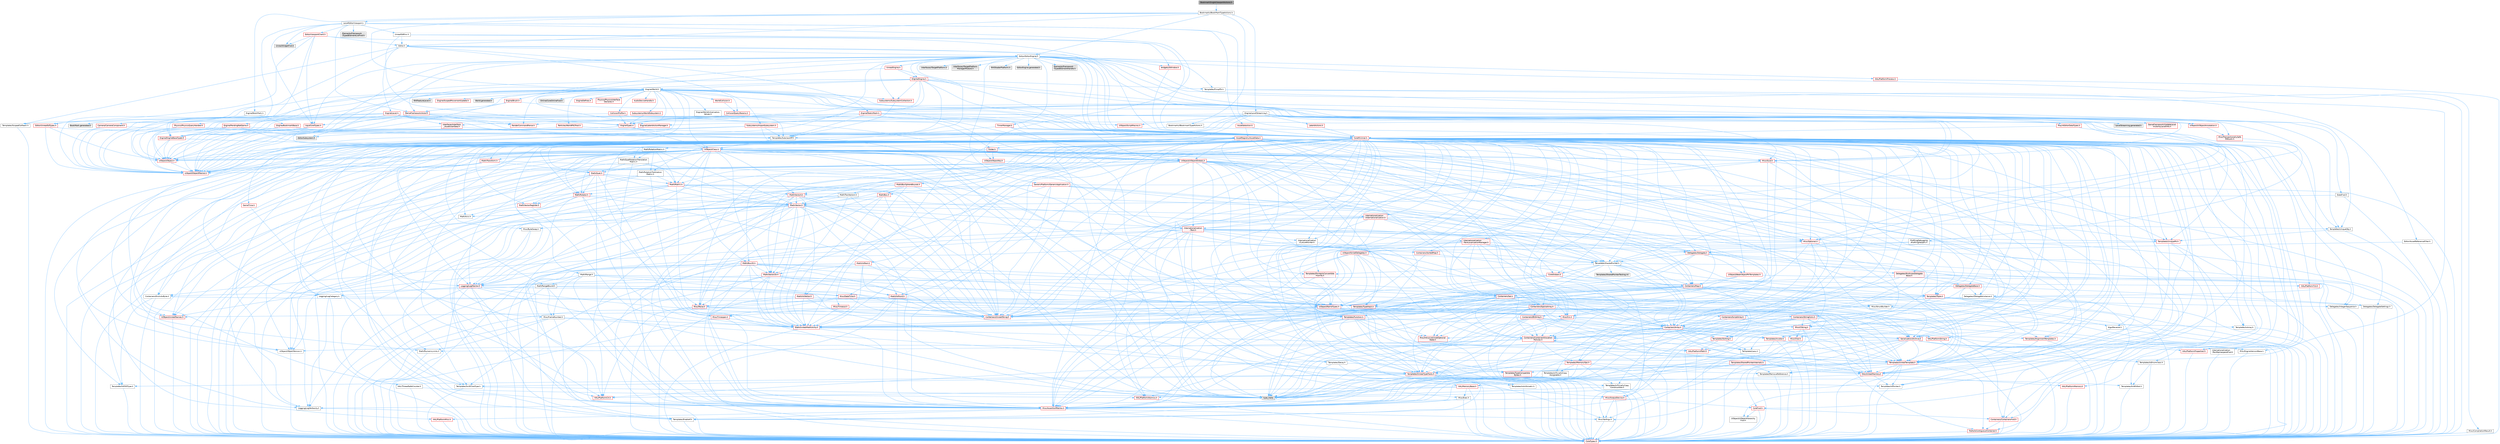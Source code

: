 digraph "BookmarkSingleViewportActions.h"
{
 // INTERACTIVE_SVG=YES
 // LATEX_PDF_SIZE
  bgcolor="transparent";
  edge [fontname=Helvetica,fontsize=10,labelfontname=Helvetica,labelfontsize=10];
  node [fontname=Helvetica,fontsize=10,shape=box,height=0.2,width=0.4];
  Node1 [id="Node000001",label="BookmarkSingleViewportActions.h",height=0.2,width=0.4,color="gray40", fillcolor="grey60", style="filled", fontcolor="black",tooltip=" "];
  Node1 -> Node2 [id="edge1_Node000001_Node000002",color="steelblue1",style="solid",tooltip=" "];
  Node2 [id="Node000002",label="Bookmarks/BookMarkTypeActions.h",height=0.2,width=0.4,color="grey40", fillcolor="white", style="filled",URL="$d0/d2f/BookMarkTypeActions_8h.html",tooltip=" "];
  Node2 -> Node3 [id="edge2_Node000002_Node000003",color="steelblue1",style="solid",tooltip=" "];
  Node3 [id="Node000003",label="Bookmarks/IBookmarkTypeActions.h",height=0.2,width=0.4,color="grey40", fillcolor="white", style="filled",URL="$d8/d60/IBookmarkTypeActions_8h.html",tooltip=" "];
  Node3 -> Node4 [id="edge3_Node000003_Node000004",color="steelblue1",style="solid",tooltip=" "];
  Node4 [id="Node000004",label="Templates/SharedPointer.h",height=0.2,width=0.4,color="grey40", fillcolor="white", style="filled",URL="$d2/d17/SharedPointer_8h.html",tooltip=" "];
  Node4 -> Node5 [id="edge4_Node000004_Node000005",color="steelblue1",style="solid",tooltip=" "];
  Node5 [id="Node000005",label="CoreTypes.h",height=0.2,width=0.4,color="red", fillcolor="#FFF0F0", style="filled",URL="$dc/dec/CoreTypes_8h.html",tooltip=" "];
  Node4 -> Node19 [id="edge5_Node000004_Node000019",color="steelblue1",style="solid",tooltip=" "];
  Node19 [id="Node000019",label="Misc/IntrusiveUnsetOptional\lState.h",height=0.2,width=0.4,color="red", fillcolor="#FFF0F0", style="filled",URL="$d2/d0a/IntrusiveUnsetOptionalState_8h.html",tooltip=" "];
  Node4 -> Node21 [id="edge6_Node000004_Node000021",color="steelblue1",style="solid",tooltip=" "];
  Node21 [id="Node000021",label="Templates/PointerIsConvertible\lFromTo.h",height=0.2,width=0.4,color="red", fillcolor="#FFF0F0", style="filled",URL="$d6/d65/PointerIsConvertibleFromTo_8h.html",tooltip=" "];
  Node21 -> Node5 [id="edge7_Node000021_Node000005",color="steelblue1",style="solid",tooltip=" "];
  Node21 -> Node9 [id="edge8_Node000021_Node000009",color="steelblue1",style="solid",tooltip=" "];
  Node9 [id="Node000009",label="type_traits",height=0.2,width=0.4,color="grey60", fillcolor="#E0E0E0", style="filled",tooltip=" "];
  Node4 -> Node25 [id="edge9_Node000004_Node000025",color="steelblue1",style="solid",tooltip=" "];
  Node25 [id="Node000025",label="Misc/AssertionMacros.h",height=0.2,width=0.4,color="red", fillcolor="#FFF0F0", style="filled",URL="$d0/dfa/AssertionMacros_8h.html",tooltip=" "];
  Node25 -> Node5 [id="edge10_Node000025_Node000005",color="steelblue1",style="solid",tooltip=" "];
  Node25 -> Node26 [id="edge11_Node000025_Node000026",color="steelblue1",style="solid",tooltip=" "];
  Node26 [id="Node000026",label="HAL/PlatformMisc.h",height=0.2,width=0.4,color="red", fillcolor="#FFF0F0", style="filled",URL="$d0/df5/PlatformMisc_8h.html",tooltip=" "];
  Node26 -> Node5 [id="edge12_Node000026_Node000005",color="steelblue1",style="solid",tooltip=" "];
  Node25 -> Node61 [id="edge13_Node000025_Node000061",color="steelblue1",style="solid",tooltip=" "];
  Node61 [id="Node000061",label="Templates/EnableIf.h",height=0.2,width=0.4,color="grey40", fillcolor="white", style="filled",URL="$d7/d60/EnableIf_8h.html",tooltip=" "];
  Node61 -> Node5 [id="edge14_Node000061_Node000005",color="steelblue1",style="solid",tooltip=" "];
  Node25 -> Node67 [id="edge15_Node000025_Node000067",color="steelblue1",style="solid",tooltip=" "];
  Node67 [id="Node000067",label="Misc/VarArgs.h",height=0.2,width=0.4,color="grey40", fillcolor="white", style="filled",URL="$d5/d6f/VarArgs_8h.html",tooltip=" "];
  Node67 -> Node5 [id="edge16_Node000067_Node000005",color="steelblue1",style="solid",tooltip=" "];
  Node4 -> Node75 [id="edge17_Node000004_Node000075",color="steelblue1",style="solid",tooltip=" "];
  Node75 [id="Node000075",label="HAL/UnrealMemory.h",height=0.2,width=0.4,color="red", fillcolor="#FFF0F0", style="filled",URL="$d9/d96/UnrealMemory_8h.html",tooltip=" "];
  Node75 -> Node5 [id="edge18_Node000075_Node000005",color="steelblue1",style="solid",tooltip=" "];
  Node75 -> Node79 [id="edge19_Node000075_Node000079",color="steelblue1",style="solid",tooltip=" "];
  Node79 [id="Node000079",label="HAL/MemoryBase.h",height=0.2,width=0.4,color="red", fillcolor="#FFF0F0", style="filled",URL="$d6/d9f/MemoryBase_8h.html",tooltip=" "];
  Node79 -> Node5 [id="edge20_Node000079_Node000005",color="steelblue1",style="solid",tooltip=" "];
  Node79 -> Node54 [id="edge21_Node000079_Node000054",color="steelblue1",style="solid",tooltip=" "];
  Node54 [id="Node000054",label="HAL/PlatformAtomics.h",height=0.2,width=0.4,color="red", fillcolor="#FFF0F0", style="filled",URL="$d3/d36/PlatformAtomics_8h.html",tooltip=" "];
  Node54 -> Node5 [id="edge22_Node000054_Node000005",color="steelblue1",style="solid",tooltip=" "];
  Node79 -> Node37 [id="edge23_Node000079_Node000037",color="steelblue1",style="solid",tooltip=" "];
  Node37 [id="Node000037",label="HAL/PlatformCrt.h",height=0.2,width=0.4,color="red", fillcolor="#FFF0F0", style="filled",URL="$d8/d75/PlatformCrt_8h.html",tooltip=" "];
  Node79 -> Node80 [id="edge24_Node000079_Node000080",color="steelblue1",style="solid",tooltip=" "];
  Node80 [id="Node000080",label="Misc/Exec.h",height=0.2,width=0.4,color="grey40", fillcolor="white", style="filled",URL="$de/ddb/Exec_8h.html",tooltip=" "];
  Node80 -> Node5 [id="edge25_Node000080_Node000005",color="steelblue1",style="solid",tooltip=" "];
  Node80 -> Node25 [id="edge26_Node000080_Node000025",color="steelblue1",style="solid",tooltip=" "];
  Node79 -> Node81 [id="edge27_Node000079_Node000081",color="steelblue1",style="solid",tooltip=" "];
  Node81 [id="Node000081",label="Misc/OutputDevice.h",height=0.2,width=0.4,color="red", fillcolor="#FFF0F0", style="filled",URL="$d7/d32/OutputDevice_8h.html",tooltip=" "];
  Node81 -> Node32 [id="edge28_Node000081_Node000032",color="steelblue1",style="solid",tooltip=" "];
  Node32 [id="Node000032",label="CoreFwd.h",height=0.2,width=0.4,color="red", fillcolor="#FFF0F0", style="filled",URL="$d1/d1e/CoreFwd_8h.html",tooltip=" "];
  Node32 -> Node5 [id="edge29_Node000032_Node000005",color="steelblue1",style="solid",tooltip=" "];
  Node32 -> Node33 [id="edge30_Node000032_Node000033",color="steelblue1",style="solid",tooltip=" "];
  Node33 [id="Node000033",label="Containers/ContainersFwd.h",height=0.2,width=0.4,color="red", fillcolor="#FFF0F0", style="filled",URL="$d4/d0a/ContainersFwd_8h.html",tooltip=" "];
  Node33 -> Node5 [id="edge31_Node000033_Node000005",color="steelblue1",style="solid",tooltip=" "];
  Node33 -> Node31 [id="edge32_Node000033_Node000031",color="steelblue1",style="solid",tooltip=" "];
  Node31 [id="Node000031",label="Traits/IsContiguousContainer.h",height=0.2,width=0.4,color="red", fillcolor="#FFF0F0", style="filled",URL="$d5/d3c/IsContiguousContainer_8h.html",tooltip=" "];
  Node31 -> Node5 [id="edge33_Node000031_Node000005",color="steelblue1",style="solid",tooltip=" "];
  Node32 -> Node35 [id="edge34_Node000032_Node000035",color="steelblue1",style="solid",tooltip=" "];
  Node35 [id="Node000035",label="UObject/UObjectHierarchy\lFwd.h",height=0.2,width=0.4,color="grey40", fillcolor="white", style="filled",URL="$d3/d13/UObjectHierarchyFwd_8h.html",tooltip=" "];
  Node81 -> Node5 [id="edge35_Node000081_Node000005",color="steelblue1",style="solid",tooltip=" "];
  Node81 -> Node82 [id="edge36_Node000081_Node000082",color="steelblue1",style="solid",tooltip=" "];
  Node82 [id="Node000082",label="Logging/LogVerbosity.h",height=0.2,width=0.4,color="grey40", fillcolor="white", style="filled",URL="$d2/d8f/LogVerbosity_8h.html",tooltip=" "];
  Node82 -> Node5 [id="edge37_Node000082_Node000005",color="steelblue1",style="solid",tooltip=" "];
  Node81 -> Node67 [id="edge38_Node000081_Node000067",color="steelblue1",style="solid",tooltip=" "];
  Node75 -> Node92 [id="edge39_Node000075_Node000092",color="steelblue1",style="solid",tooltip=" "];
  Node92 [id="Node000092",label="HAL/PlatformMemory.h",height=0.2,width=0.4,color="red", fillcolor="#FFF0F0", style="filled",URL="$de/d68/PlatformMemory_8h.html",tooltip=" "];
  Node92 -> Node5 [id="edge40_Node000092_Node000005",color="steelblue1",style="solid",tooltip=" "];
  Node75 -> Node95 [id="edge41_Node000075_Node000095",color="steelblue1",style="solid",tooltip=" "];
  Node95 [id="Node000095",label="Templates/IsPointer.h",height=0.2,width=0.4,color="grey40", fillcolor="white", style="filled",URL="$d7/d05/IsPointer_8h.html",tooltip=" "];
  Node95 -> Node5 [id="edge42_Node000095_Node000005",color="steelblue1",style="solid",tooltip=" "];
  Node4 -> Node96 [id="edge43_Node000004_Node000096",color="steelblue1",style="solid",tooltip=" "];
  Node96 [id="Node000096",label="Containers/Array.h",height=0.2,width=0.4,color="red", fillcolor="#FFF0F0", style="filled",URL="$df/dd0/Array_8h.html",tooltip=" "];
  Node96 -> Node5 [id="edge44_Node000096_Node000005",color="steelblue1",style="solid",tooltip=" "];
  Node96 -> Node25 [id="edge45_Node000096_Node000025",color="steelblue1",style="solid",tooltip=" "];
  Node96 -> Node19 [id="edge46_Node000096_Node000019",color="steelblue1",style="solid",tooltip=" "];
  Node96 -> Node75 [id="edge47_Node000096_Node000075",color="steelblue1",style="solid",tooltip=" "];
  Node96 -> Node99 [id="edge48_Node000096_Node000099",color="steelblue1",style="solid",tooltip=" "];
  Node99 [id="Node000099",label="Templates/UnrealTypeTraits.h",height=0.2,width=0.4,color="red", fillcolor="#FFF0F0", style="filled",URL="$d2/d2d/UnrealTypeTraits_8h.html",tooltip=" "];
  Node99 -> Node5 [id="edge49_Node000099_Node000005",color="steelblue1",style="solid",tooltip=" "];
  Node99 -> Node95 [id="edge50_Node000099_Node000095",color="steelblue1",style="solid",tooltip=" "];
  Node99 -> Node25 [id="edge51_Node000099_Node000025",color="steelblue1",style="solid",tooltip=" "];
  Node99 -> Node88 [id="edge52_Node000099_Node000088",color="steelblue1",style="solid",tooltip=" "];
  Node88 [id="Node000088",label="Templates/AndOrNot.h",height=0.2,width=0.4,color="grey40", fillcolor="white", style="filled",URL="$db/d0a/AndOrNot_8h.html",tooltip=" "];
  Node88 -> Node5 [id="edge53_Node000088_Node000005",color="steelblue1",style="solid",tooltip=" "];
  Node99 -> Node61 [id="edge54_Node000099_Node000061",color="steelblue1",style="solid",tooltip=" "];
  Node99 -> Node100 [id="edge55_Node000099_Node000100",color="steelblue1",style="solid",tooltip=" "];
  Node100 [id="Node000100",label="Templates/IsArithmetic.h",height=0.2,width=0.4,color="grey40", fillcolor="white", style="filled",URL="$d2/d5d/IsArithmetic_8h.html",tooltip=" "];
  Node100 -> Node5 [id="edge56_Node000100_Node000005",color="steelblue1",style="solid",tooltip=" "];
  Node99 -> Node102 [id="edge57_Node000099_Node000102",color="steelblue1",style="solid",tooltip=" "];
  Node102 [id="Node000102",label="Templates/IsPODType.h",height=0.2,width=0.4,color="grey40", fillcolor="white", style="filled",URL="$d7/db1/IsPODType_8h.html",tooltip=" "];
  Node102 -> Node5 [id="edge58_Node000102_Node000005",color="steelblue1",style="solid",tooltip=" "];
  Node99 -> Node103 [id="edge59_Node000099_Node000103",color="steelblue1",style="solid",tooltip=" "];
  Node103 [id="Node000103",label="Templates/IsUECoreType.h",height=0.2,width=0.4,color="grey40", fillcolor="white", style="filled",URL="$d1/db8/IsUECoreType_8h.html",tooltip=" "];
  Node103 -> Node5 [id="edge60_Node000103_Node000005",color="steelblue1",style="solid",tooltip=" "];
  Node103 -> Node9 [id="edge61_Node000103_Node000009",color="steelblue1",style="solid",tooltip=" "];
  Node99 -> Node89 [id="edge62_Node000099_Node000089",color="steelblue1",style="solid",tooltip=" "];
  Node89 [id="Node000089",label="Templates/IsTriviallyCopy\lConstructible.h",height=0.2,width=0.4,color="grey40", fillcolor="white", style="filled",URL="$d3/d78/IsTriviallyCopyConstructible_8h.html",tooltip=" "];
  Node89 -> Node5 [id="edge63_Node000089_Node000005",color="steelblue1",style="solid",tooltip=" "];
  Node89 -> Node9 [id="edge64_Node000089_Node000009",color="steelblue1",style="solid",tooltip=" "];
  Node96 -> Node104 [id="edge65_Node000096_Node000104",color="steelblue1",style="solid",tooltip=" "];
  Node104 [id="Node000104",label="Templates/UnrealTemplate.h",height=0.2,width=0.4,color="red", fillcolor="#FFF0F0", style="filled",URL="$d4/d24/UnrealTemplate_8h.html",tooltip=" "];
  Node104 -> Node5 [id="edge66_Node000104_Node000005",color="steelblue1",style="solid",tooltip=" "];
  Node104 -> Node95 [id="edge67_Node000104_Node000095",color="steelblue1",style="solid",tooltip=" "];
  Node104 -> Node75 [id="edge68_Node000104_Node000075",color="steelblue1",style="solid",tooltip=" "];
  Node104 -> Node99 [id="edge69_Node000104_Node000099",color="steelblue1",style="solid",tooltip=" "];
  Node104 -> Node106 [id="edge70_Node000104_Node000106",color="steelblue1",style="solid",tooltip=" "];
  Node106 [id="Node000106",label="Templates/RemoveReference.h",height=0.2,width=0.4,color="grey40", fillcolor="white", style="filled",URL="$da/dbe/RemoveReference_8h.html",tooltip=" "];
  Node106 -> Node5 [id="edge71_Node000106_Node000005",color="steelblue1",style="solid",tooltip=" "];
  Node104 -> Node107 [id="edge72_Node000104_Node000107",color="steelblue1",style="solid",tooltip=" "];
  Node107 [id="Node000107",label="Templates/TypeCompatible\lBytes.h",height=0.2,width=0.4,color="red", fillcolor="#FFF0F0", style="filled",URL="$df/d0a/TypeCompatibleBytes_8h.html",tooltip=" "];
  Node107 -> Node5 [id="edge73_Node000107_Node000005",color="steelblue1",style="solid",tooltip=" "];
  Node107 -> Node9 [id="edge74_Node000107_Node000009",color="steelblue1",style="solid",tooltip=" "];
  Node104 -> Node31 [id="edge75_Node000104_Node000031",color="steelblue1",style="solid",tooltip=" "];
  Node104 -> Node9 [id="edge76_Node000104_Node000009",color="steelblue1",style="solid",tooltip=" "];
  Node96 -> Node110 [id="edge77_Node000096_Node000110",color="steelblue1",style="solid",tooltip=" "];
  Node110 [id="Node000110",label="Containers/ContainerAllocation\lPolicies.h",height=0.2,width=0.4,color="red", fillcolor="#FFF0F0", style="filled",URL="$d7/dff/ContainerAllocationPolicies_8h.html",tooltip=" "];
  Node110 -> Node5 [id="edge78_Node000110_Node000005",color="steelblue1",style="solid",tooltip=" "];
  Node110 -> Node110 [id="edge79_Node000110_Node000110",color="steelblue1",style="solid",tooltip=" "];
  Node110 -> Node112 [id="edge80_Node000110_Node000112",color="steelblue1",style="solid",tooltip=" "];
  Node112 [id="Node000112",label="HAL/PlatformMath.h",height=0.2,width=0.4,color="red", fillcolor="#FFF0F0", style="filled",URL="$dc/d53/PlatformMath_8h.html",tooltip=" "];
  Node112 -> Node5 [id="edge81_Node000112_Node000005",color="steelblue1",style="solid",tooltip=" "];
  Node110 -> Node75 [id="edge82_Node000110_Node000075",color="steelblue1",style="solid",tooltip=" "];
  Node110 -> Node47 [id="edge83_Node000110_Node000047",color="steelblue1",style="solid",tooltip=" "];
  Node47 [id="Node000047",label="Math/NumericLimits.h",height=0.2,width=0.4,color="grey40", fillcolor="white", style="filled",URL="$df/d1b/NumericLimits_8h.html",tooltip=" "];
  Node47 -> Node5 [id="edge84_Node000047_Node000005",color="steelblue1",style="solid",tooltip=" "];
  Node110 -> Node25 [id="edge85_Node000110_Node000025",color="steelblue1",style="solid",tooltip=" "];
  Node110 -> Node121 [id="edge86_Node000110_Node000121",color="steelblue1",style="solid",tooltip=" "];
  Node121 [id="Node000121",label="Templates/MemoryOps.h",height=0.2,width=0.4,color="red", fillcolor="#FFF0F0", style="filled",URL="$db/dea/MemoryOps_8h.html",tooltip=" "];
  Node121 -> Node5 [id="edge87_Node000121_Node000005",color="steelblue1",style="solid",tooltip=" "];
  Node121 -> Node75 [id="edge88_Node000121_Node000075",color="steelblue1",style="solid",tooltip=" "];
  Node121 -> Node90 [id="edge89_Node000121_Node000090",color="steelblue1",style="solid",tooltip=" "];
  Node90 [id="Node000090",label="Templates/IsTriviallyCopy\lAssignable.h",height=0.2,width=0.4,color="grey40", fillcolor="white", style="filled",URL="$d2/df2/IsTriviallyCopyAssignable_8h.html",tooltip=" "];
  Node90 -> Node5 [id="edge90_Node000090_Node000005",color="steelblue1",style="solid",tooltip=" "];
  Node90 -> Node9 [id="edge91_Node000090_Node000009",color="steelblue1",style="solid",tooltip=" "];
  Node121 -> Node89 [id="edge92_Node000121_Node000089",color="steelblue1",style="solid",tooltip=" "];
  Node121 -> Node99 [id="edge93_Node000121_Node000099",color="steelblue1",style="solid",tooltip=" "];
  Node121 -> Node9 [id="edge94_Node000121_Node000009",color="steelblue1",style="solid",tooltip=" "];
  Node110 -> Node107 [id="edge95_Node000110_Node000107",color="steelblue1",style="solid",tooltip=" "];
  Node110 -> Node9 [id="edge96_Node000110_Node000009",color="steelblue1",style="solid",tooltip=" "];
  Node96 -> Node123 [id="edge97_Node000096_Node000123",color="steelblue1",style="solid",tooltip=" "];
  Node123 [id="Node000123",label="Serialization/Archive.h",height=0.2,width=0.4,color="red", fillcolor="#FFF0F0", style="filled",URL="$d7/d3b/Archive_8h.html",tooltip=" "];
  Node123 -> Node32 [id="edge98_Node000123_Node000032",color="steelblue1",style="solid",tooltip=" "];
  Node123 -> Node5 [id="edge99_Node000123_Node000005",color="steelblue1",style="solid",tooltip=" "];
  Node123 -> Node124 [id="edge100_Node000123_Node000124",color="steelblue1",style="solid",tooltip=" "];
  Node124 [id="Node000124",label="HAL/PlatformProperties.h",height=0.2,width=0.4,color="red", fillcolor="#FFF0F0", style="filled",URL="$d9/db0/PlatformProperties_8h.html",tooltip=" "];
  Node124 -> Node5 [id="edge101_Node000124_Node000005",color="steelblue1",style="solid",tooltip=" "];
  Node123 -> Node127 [id="edge102_Node000123_Node000127",color="steelblue1",style="solid",tooltip=" "];
  Node127 [id="Node000127",label="Internationalization\l/TextNamespaceFwd.h",height=0.2,width=0.4,color="grey40", fillcolor="white", style="filled",URL="$d8/d97/TextNamespaceFwd_8h.html",tooltip=" "];
  Node127 -> Node5 [id="edge103_Node000127_Node000005",color="steelblue1",style="solid",tooltip=" "];
  Node123 -> Node25 [id="edge104_Node000123_Node000025",color="steelblue1",style="solid",tooltip=" "];
  Node123 -> Node128 [id="edge105_Node000123_Node000128",color="steelblue1",style="solid",tooltip=" "];
  Node128 [id="Node000128",label="Misc/EngineVersionBase.h",height=0.2,width=0.4,color="grey40", fillcolor="white", style="filled",URL="$d5/d2b/EngineVersionBase_8h.html",tooltip=" "];
  Node128 -> Node5 [id="edge106_Node000128_Node000005",color="steelblue1",style="solid",tooltip=" "];
  Node123 -> Node67 [id="edge107_Node000123_Node000067",color="steelblue1",style="solid",tooltip=" "];
  Node123 -> Node61 [id="edge108_Node000123_Node000061",color="steelblue1",style="solid",tooltip=" "];
  Node123 -> Node131 [id="edge109_Node000123_Node000131",color="steelblue1",style="solid",tooltip=" "];
  Node131 [id="Node000131",label="Templates/IsEnumClass.h",height=0.2,width=0.4,color="grey40", fillcolor="white", style="filled",URL="$d7/d15/IsEnumClass_8h.html",tooltip=" "];
  Node131 -> Node5 [id="edge110_Node000131_Node000005",color="steelblue1",style="solid",tooltip=" "];
  Node131 -> Node88 [id="edge111_Node000131_Node000088",color="steelblue1",style="solid",tooltip=" "];
  Node123 -> Node104 [id="edge112_Node000123_Node000104",color="steelblue1",style="solid",tooltip=" "];
  Node123 -> Node132 [id="edge113_Node000123_Node000132",color="steelblue1",style="solid",tooltip=" "];
  Node132 [id="Node000132",label="UObject/ObjectVersion.h",height=0.2,width=0.4,color="grey40", fillcolor="white", style="filled",URL="$da/d63/ObjectVersion_8h.html",tooltip=" "];
  Node132 -> Node5 [id="edge114_Node000132_Node000005",color="steelblue1",style="solid",tooltip=" "];
  Node96 -> Node149 [id="edge115_Node000096_Node000149",color="steelblue1",style="solid",tooltip=" "];
  Node149 [id="Node000149",label="Templates/Invoke.h",height=0.2,width=0.4,color="red", fillcolor="#FFF0F0", style="filled",URL="$d7/deb/Invoke_8h.html",tooltip=" "];
  Node149 -> Node5 [id="edge116_Node000149_Node000005",color="steelblue1",style="solid",tooltip=" "];
  Node149 -> Node104 [id="edge117_Node000149_Node000104",color="steelblue1",style="solid",tooltip=" "];
  Node149 -> Node9 [id="edge118_Node000149_Node000009",color="steelblue1",style="solid",tooltip=" "];
  Node96 -> Node154 [id="edge119_Node000096_Node000154",color="steelblue1",style="solid",tooltip=" "];
  Node154 [id="Node000154",label="Templates/Less.h",height=0.2,width=0.4,color="grey40", fillcolor="white", style="filled",URL="$de/dc8/Less_8h.html",tooltip=" "];
  Node154 -> Node5 [id="edge120_Node000154_Node000005",color="steelblue1",style="solid",tooltip=" "];
  Node154 -> Node104 [id="edge121_Node000154_Node000104",color="steelblue1",style="solid",tooltip=" "];
  Node96 -> Node161 [id="edge122_Node000096_Node000161",color="steelblue1",style="solid",tooltip=" "];
  Node161 [id="Node000161",label="Templates/Sorting.h",height=0.2,width=0.4,color="red", fillcolor="#FFF0F0", style="filled",URL="$d3/d9e/Sorting_8h.html",tooltip=" "];
  Node161 -> Node5 [id="edge123_Node000161_Node000005",color="steelblue1",style="solid",tooltip=" "];
  Node161 -> Node112 [id="edge124_Node000161_Node000112",color="steelblue1",style="solid",tooltip=" "];
  Node161 -> Node154 [id="edge125_Node000161_Node000154",color="steelblue1",style="solid",tooltip=" "];
  Node96 -> Node165 [id="edge126_Node000096_Node000165",color="steelblue1",style="solid",tooltip=" "];
  Node165 [id="Node000165",label="Templates/AlignmentTemplates.h",height=0.2,width=0.4,color="red", fillcolor="#FFF0F0", style="filled",URL="$dd/d32/AlignmentTemplates_8h.html",tooltip=" "];
  Node165 -> Node5 [id="edge127_Node000165_Node000005",color="steelblue1",style="solid",tooltip=" "];
  Node165 -> Node95 [id="edge128_Node000165_Node000095",color="steelblue1",style="solid",tooltip=" "];
  Node96 -> Node9 [id="edge129_Node000096_Node000009",color="steelblue1",style="solid",tooltip=" "];
  Node4 -> Node166 [id="edge130_Node000004_Node000166",color="steelblue1",style="solid",tooltip=" "];
  Node166 [id="Node000166",label="Containers/Map.h",height=0.2,width=0.4,color="red", fillcolor="#FFF0F0", style="filled",URL="$df/d79/Map_8h.html",tooltip=" "];
  Node166 -> Node5 [id="edge131_Node000166_Node000005",color="steelblue1",style="solid",tooltip=" "];
  Node166 -> Node167 [id="edge132_Node000166_Node000167",color="steelblue1",style="solid",tooltip=" "];
  Node167 [id="Node000167",label="Algo/Reverse.h",height=0.2,width=0.4,color="grey40", fillcolor="white", style="filled",URL="$d5/d93/Reverse_8h.html",tooltip=" "];
  Node167 -> Node5 [id="edge133_Node000167_Node000005",color="steelblue1",style="solid",tooltip=" "];
  Node167 -> Node104 [id="edge134_Node000167_Node000104",color="steelblue1",style="solid",tooltip=" "];
  Node166 -> Node168 [id="edge135_Node000166_Node000168",color="steelblue1",style="solid",tooltip=" "];
  Node168 [id="Node000168",label="Containers/Set.h",height=0.2,width=0.4,color="red", fillcolor="#FFF0F0", style="filled",URL="$d4/d45/Set_8h.html",tooltip=" "];
  Node168 -> Node110 [id="edge136_Node000168_Node000110",color="steelblue1",style="solid",tooltip=" "];
  Node168 -> Node170 [id="edge137_Node000168_Node000170",color="steelblue1",style="solid",tooltip=" "];
  Node170 [id="Node000170",label="Containers/SparseArray.h",height=0.2,width=0.4,color="red", fillcolor="#FFF0F0", style="filled",URL="$d5/dbf/SparseArray_8h.html",tooltip=" "];
  Node170 -> Node5 [id="edge138_Node000170_Node000005",color="steelblue1",style="solid",tooltip=" "];
  Node170 -> Node25 [id="edge139_Node000170_Node000025",color="steelblue1",style="solid",tooltip=" "];
  Node170 -> Node75 [id="edge140_Node000170_Node000075",color="steelblue1",style="solid",tooltip=" "];
  Node170 -> Node99 [id="edge141_Node000170_Node000099",color="steelblue1",style="solid",tooltip=" "];
  Node170 -> Node104 [id="edge142_Node000170_Node000104",color="steelblue1",style="solid",tooltip=" "];
  Node170 -> Node110 [id="edge143_Node000170_Node000110",color="steelblue1",style="solid",tooltip=" "];
  Node170 -> Node154 [id="edge144_Node000170_Node000154",color="steelblue1",style="solid",tooltip=" "];
  Node170 -> Node96 [id="edge145_Node000170_Node000096",color="steelblue1",style="solid",tooltip=" "];
  Node170 -> Node164 [id="edge146_Node000170_Node000164",color="steelblue1",style="solid",tooltip=" "];
  Node164 [id="Node000164",label="Math/UnrealMathUtility.h",height=0.2,width=0.4,color="red", fillcolor="#FFF0F0", style="filled",URL="$db/db8/UnrealMathUtility_8h.html",tooltip=" "];
  Node164 -> Node5 [id="edge147_Node000164_Node000005",color="steelblue1",style="solid",tooltip=" "];
  Node164 -> Node25 [id="edge148_Node000164_Node000025",color="steelblue1",style="solid",tooltip=" "];
  Node164 -> Node112 [id="edge149_Node000164_Node000112",color="steelblue1",style="solid",tooltip=" "];
  Node170 -> Node171 [id="edge150_Node000170_Node000171",color="steelblue1",style="solid",tooltip=" "];
  Node171 [id="Node000171",label="Containers/ScriptArray.h",height=0.2,width=0.4,color="red", fillcolor="#FFF0F0", style="filled",URL="$dc/daf/ScriptArray_8h.html",tooltip=" "];
  Node171 -> Node5 [id="edge151_Node000171_Node000005",color="steelblue1",style="solid",tooltip=" "];
  Node171 -> Node25 [id="edge152_Node000171_Node000025",color="steelblue1",style="solid",tooltip=" "];
  Node171 -> Node75 [id="edge153_Node000171_Node000075",color="steelblue1",style="solid",tooltip=" "];
  Node171 -> Node110 [id="edge154_Node000171_Node000110",color="steelblue1",style="solid",tooltip=" "];
  Node171 -> Node96 [id="edge155_Node000171_Node000096",color="steelblue1",style="solid",tooltip=" "];
  Node170 -> Node172 [id="edge156_Node000170_Node000172",color="steelblue1",style="solid",tooltip=" "];
  Node172 [id="Node000172",label="Containers/BitArray.h",height=0.2,width=0.4,color="red", fillcolor="#FFF0F0", style="filled",URL="$d1/de4/BitArray_8h.html",tooltip=" "];
  Node172 -> Node110 [id="edge157_Node000172_Node000110",color="steelblue1",style="solid",tooltip=" "];
  Node172 -> Node5 [id="edge158_Node000172_Node000005",color="steelblue1",style="solid",tooltip=" "];
  Node172 -> Node54 [id="edge159_Node000172_Node000054",color="steelblue1",style="solid",tooltip=" "];
  Node172 -> Node75 [id="edge160_Node000172_Node000075",color="steelblue1",style="solid",tooltip=" "];
  Node172 -> Node164 [id="edge161_Node000172_Node000164",color="steelblue1",style="solid",tooltip=" "];
  Node172 -> Node25 [id="edge162_Node000172_Node000025",color="steelblue1",style="solid",tooltip=" "];
  Node172 -> Node123 [id="edge163_Node000172_Node000123",color="steelblue1",style="solid",tooltip=" "];
  Node172 -> Node61 [id="edge164_Node000172_Node000061",color="steelblue1",style="solid",tooltip=" "];
  Node172 -> Node149 [id="edge165_Node000172_Node000149",color="steelblue1",style="solid",tooltip=" "];
  Node172 -> Node104 [id="edge166_Node000172_Node000104",color="steelblue1",style="solid",tooltip=" "];
  Node172 -> Node99 [id="edge167_Node000172_Node000099",color="steelblue1",style="solid",tooltip=" "];
  Node170 -> Node189 [id="edge168_Node000170_Node000189",color="steelblue1",style="solid",tooltip=" "];
  Node189 [id="Node000189",label="Containers/UnrealString.h",height=0.2,width=0.4,color="red", fillcolor="#FFF0F0", style="filled",URL="$d5/dba/UnrealString_8h.html",tooltip=" "];
  Node170 -> Node19 [id="edge169_Node000170_Node000019",color="steelblue1",style="solid",tooltip=" "];
  Node168 -> Node33 [id="edge170_Node000168_Node000033",color="steelblue1",style="solid",tooltip=" "];
  Node168 -> Node164 [id="edge171_Node000168_Node000164",color="steelblue1",style="solid",tooltip=" "];
  Node168 -> Node25 [id="edge172_Node000168_Node000025",color="steelblue1",style="solid",tooltip=" "];
  Node168 -> Node193 [id="edge173_Node000168_Node000193",color="steelblue1",style="solid",tooltip=" "];
  Node193 [id="Node000193",label="Misc/StructBuilder.h",height=0.2,width=0.4,color="grey40", fillcolor="white", style="filled",URL="$d9/db3/StructBuilder_8h.html",tooltip=" "];
  Node193 -> Node5 [id="edge174_Node000193_Node000005",color="steelblue1",style="solid",tooltip=" "];
  Node193 -> Node164 [id="edge175_Node000193_Node000164",color="steelblue1",style="solid",tooltip=" "];
  Node193 -> Node165 [id="edge176_Node000193_Node000165",color="steelblue1",style="solid",tooltip=" "];
  Node168 -> Node194 [id="edge177_Node000168_Node000194",color="steelblue1",style="solid",tooltip=" "];
  Node194 [id="Node000194",label="Templates/Function.h",height=0.2,width=0.4,color="red", fillcolor="#FFF0F0", style="filled",URL="$df/df5/Function_8h.html",tooltip=" "];
  Node194 -> Node5 [id="edge178_Node000194_Node000005",color="steelblue1",style="solid",tooltip=" "];
  Node194 -> Node25 [id="edge179_Node000194_Node000025",color="steelblue1",style="solid",tooltip=" "];
  Node194 -> Node19 [id="edge180_Node000194_Node000019",color="steelblue1",style="solid",tooltip=" "];
  Node194 -> Node75 [id="edge181_Node000194_Node000075",color="steelblue1",style="solid",tooltip=" "];
  Node194 -> Node99 [id="edge182_Node000194_Node000099",color="steelblue1",style="solid",tooltip=" "];
  Node194 -> Node149 [id="edge183_Node000194_Node000149",color="steelblue1",style="solid",tooltip=" "];
  Node194 -> Node104 [id="edge184_Node000194_Node000104",color="steelblue1",style="solid",tooltip=" "];
  Node194 -> Node164 [id="edge185_Node000194_Node000164",color="steelblue1",style="solid",tooltip=" "];
  Node194 -> Node9 [id="edge186_Node000194_Node000009",color="steelblue1",style="solid",tooltip=" "];
  Node168 -> Node161 [id="edge187_Node000168_Node000161",color="steelblue1",style="solid",tooltip=" "];
  Node168 -> Node138 [id="edge188_Node000168_Node000138",color="steelblue1",style="solid",tooltip=" "];
  Node138 [id="Node000138",label="Templates/TypeHash.h",height=0.2,width=0.4,color="red", fillcolor="#FFF0F0", style="filled",URL="$d1/d62/TypeHash_8h.html",tooltip=" "];
  Node138 -> Node5 [id="edge189_Node000138_Node000005",color="steelblue1",style="solid",tooltip=" "];
  Node138 -> Node139 [id="edge190_Node000138_Node000139",color="steelblue1",style="solid",tooltip=" "];
  Node139 [id="Node000139",label="Misc/Crc.h",height=0.2,width=0.4,color="red", fillcolor="#FFF0F0", style="filled",URL="$d4/dd2/Crc_8h.html",tooltip=" "];
  Node139 -> Node5 [id="edge191_Node000139_Node000005",color="steelblue1",style="solid",tooltip=" "];
  Node139 -> Node77 [id="edge192_Node000139_Node000077",color="steelblue1",style="solid",tooltip=" "];
  Node77 [id="Node000077",label="HAL/PlatformString.h",height=0.2,width=0.4,color="red", fillcolor="#FFF0F0", style="filled",URL="$db/db5/PlatformString_8h.html",tooltip=" "];
  Node77 -> Node5 [id="edge193_Node000077_Node000005",color="steelblue1",style="solid",tooltip=" "];
  Node139 -> Node25 [id="edge194_Node000139_Node000025",color="steelblue1",style="solid",tooltip=" "];
  Node139 -> Node140 [id="edge195_Node000139_Node000140",color="steelblue1",style="solid",tooltip=" "];
  Node140 [id="Node000140",label="Misc/CString.h",height=0.2,width=0.4,color="red", fillcolor="#FFF0F0", style="filled",URL="$d2/d49/CString_8h.html",tooltip=" "];
  Node140 -> Node5 [id="edge196_Node000140_Node000005",color="steelblue1",style="solid",tooltip=" "];
  Node140 -> Node37 [id="edge197_Node000140_Node000037",color="steelblue1",style="solid",tooltip=" "];
  Node140 -> Node77 [id="edge198_Node000140_Node000077",color="steelblue1",style="solid",tooltip=" "];
  Node140 -> Node25 [id="edge199_Node000140_Node000025",color="steelblue1",style="solid",tooltip=" "];
  Node140 -> Node141 [id="edge200_Node000140_Node000141",color="steelblue1",style="solid",tooltip=" "];
  Node141 [id="Node000141",label="Misc/Char.h",height=0.2,width=0.4,color="red", fillcolor="#FFF0F0", style="filled",URL="$d0/d58/Char_8h.html",tooltip=" "];
  Node141 -> Node5 [id="edge201_Node000141_Node000005",color="steelblue1",style="solid",tooltip=" "];
  Node141 -> Node9 [id="edge202_Node000141_Node000009",color="steelblue1",style="solid",tooltip=" "];
  Node140 -> Node67 [id="edge203_Node000140_Node000067",color="steelblue1",style="solid",tooltip=" "];
  Node139 -> Node141 [id="edge204_Node000139_Node000141",color="steelblue1",style="solid",tooltip=" "];
  Node139 -> Node99 [id="edge205_Node000139_Node000099",color="steelblue1",style="solid",tooltip=" "];
  Node138 -> Node9 [id="edge206_Node000138_Node000009",color="steelblue1",style="solid",tooltip=" "];
  Node168 -> Node104 [id="edge207_Node000168_Node000104",color="steelblue1",style="solid",tooltip=" "];
  Node168 -> Node9 [id="edge208_Node000168_Node000009",color="steelblue1",style="solid",tooltip=" "];
  Node166 -> Node189 [id="edge209_Node000166_Node000189",color="steelblue1",style="solid",tooltip=" "];
  Node166 -> Node25 [id="edge210_Node000166_Node000025",color="steelblue1",style="solid",tooltip=" "];
  Node166 -> Node193 [id="edge211_Node000166_Node000193",color="steelblue1",style="solid",tooltip=" "];
  Node166 -> Node194 [id="edge212_Node000166_Node000194",color="steelblue1",style="solid",tooltip=" "];
  Node166 -> Node161 [id="edge213_Node000166_Node000161",color="steelblue1",style="solid",tooltip=" "];
  Node166 -> Node197 [id="edge214_Node000166_Node000197",color="steelblue1",style="solid",tooltip=" "];
  Node197 [id="Node000197",label="Templates/Tuple.h",height=0.2,width=0.4,color="red", fillcolor="#FFF0F0", style="filled",URL="$d2/d4f/Tuple_8h.html",tooltip=" "];
  Node197 -> Node5 [id="edge215_Node000197_Node000005",color="steelblue1",style="solid",tooltip=" "];
  Node197 -> Node104 [id="edge216_Node000197_Node000104",color="steelblue1",style="solid",tooltip=" "];
  Node197 -> Node198 [id="edge217_Node000197_Node000198",color="steelblue1",style="solid",tooltip=" "];
  Node198 [id="Node000198",label="Delegates/IntegerSequence.h",height=0.2,width=0.4,color="grey40", fillcolor="white", style="filled",URL="$d2/dcc/IntegerSequence_8h.html",tooltip=" "];
  Node198 -> Node5 [id="edge218_Node000198_Node000005",color="steelblue1",style="solid",tooltip=" "];
  Node197 -> Node149 [id="edge219_Node000197_Node000149",color="steelblue1",style="solid",tooltip=" "];
  Node197 -> Node138 [id="edge220_Node000197_Node000138",color="steelblue1",style="solid",tooltip=" "];
  Node197 -> Node9 [id="edge221_Node000197_Node000009",color="steelblue1",style="solid",tooltip=" "];
  Node166 -> Node104 [id="edge222_Node000166_Node000104",color="steelblue1",style="solid",tooltip=" "];
  Node166 -> Node99 [id="edge223_Node000166_Node000099",color="steelblue1",style="solid",tooltip=" "];
  Node166 -> Node9 [id="edge224_Node000166_Node000009",color="steelblue1",style="solid",tooltip=" "];
  Node4 -> Node200 [id="edge225_Node000004_Node000200",color="steelblue1",style="solid",tooltip=" "];
  Node200 [id="Node000200",label="CoreGlobals.h",height=0.2,width=0.4,color="red", fillcolor="#FFF0F0", style="filled",URL="$d5/d8c/CoreGlobals_8h.html",tooltip=" "];
  Node200 -> Node189 [id="edge226_Node000200_Node000189",color="steelblue1",style="solid",tooltip=" "];
  Node200 -> Node5 [id="edge227_Node000200_Node000005",color="steelblue1",style="solid",tooltip=" "];
  Node200 -> Node201 [id="edge228_Node000200_Node000201",color="steelblue1",style="solid",tooltip=" "];
  Node201 [id="Node000201",label="HAL/PlatformTLS.h",height=0.2,width=0.4,color="red", fillcolor="#FFF0F0", style="filled",URL="$d0/def/PlatformTLS_8h.html",tooltip=" "];
  Node201 -> Node5 [id="edge229_Node000201_Node000005",color="steelblue1",style="solid",tooltip=" "];
  Node200 -> Node204 [id="edge230_Node000200_Node000204",color="steelblue1",style="solid",tooltip=" "];
  Node204 [id="Node000204",label="Logging/LogMacros.h",height=0.2,width=0.4,color="red", fillcolor="#FFF0F0", style="filled",URL="$d0/d16/LogMacros_8h.html",tooltip=" "];
  Node204 -> Node189 [id="edge231_Node000204_Node000189",color="steelblue1",style="solid",tooltip=" "];
  Node204 -> Node5 [id="edge232_Node000204_Node000005",color="steelblue1",style="solid",tooltip=" "];
  Node204 -> Node205 [id="edge233_Node000204_Node000205",color="steelblue1",style="solid",tooltip=" "];
  Node205 [id="Node000205",label="Logging/LogCategory.h",height=0.2,width=0.4,color="grey40", fillcolor="white", style="filled",URL="$d9/d36/LogCategory_8h.html",tooltip=" "];
  Node205 -> Node5 [id="edge234_Node000205_Node000005",color="steelblue1",style="solid",tooltip=" "];
  Node205 -> Node82 [id="edge235_Node000205_Node000082",color="steelblue1",style="solid",tooltip=" "];
  Node205 -> Node206 [id="edge236_Node000205_Node000206",color="steelblue1",style="solid",tooltip=" "];
  Node206 [id="Node000206",label="UObject/NameTypes.h",height=0.2,width=0.4,color="red", fillcolor="#FFF0F0", style="filled",URL="$d6/d35/NameTypes_8h.html",tooltip=" "];
  Node206 -> Node5 [id="edge237_Node000206_Node000005",color="steelblue1",style="solid",tooltip=" "];
  Node206 -> Node25 [id="edge238_Node000206_Node000025",color="steelblue1",style="solid",tooltip=" "];
  Node206 -> Node75 [id="edge239_Node000206_Node000075",color="steelblue1",style="solid",tooltip=" "];
  Node206 -> Node99 [id="edge240_Node000206_Node000099",color="steelblue1",style="solid",tooltip=" "];
  Node206 -> Node104 [id="edge241_Node000206_Node000104",color="steelblue1",style="solid",tooltip=" "];
  Node206 -> Node189 [id="edge242_Node000206_Node000189",color="steelblue1",style="solid",tooltip=" "];
  Node206 -> Node210 [id="edge243_Node000206_Node000210",color="steelblue1",style="solid",tooltip=" "];
  Node210 [id="Node000210",label="Containers/StringConv.h",height=0.2,width=0.4,color="red", fillcolor="#FFF0F0", style="filled",URL="$d3/ddf/StringConv_8h.html",tooltip=" "];
  Node210 -> Node5 [id="edge244_Node000210_Node000005",color="steelblue1",style="solid",tooltip=" "];
  Node210 -> Node25 [id="edge245_Node000210_Node000025",color="steelblue1",style="solid",tooltip=" "];
  Node210 -> Node110 [id="edge246_Node000210_Node000110",color="steelblue1",style="solid",tooltip=" "];
  Node210 -> Node96 [id="edge247_Node000210_Node000096",color="steelblue1",style="solid",tooltip=" "];
  Node210 -> Node140 [id="edge248_Node000210_Node000140",color="steelblue1",style="solid",tooltip=" "];
  Node210 -> Node186 [id="edge249_Node000210_Node000186",color="steelblue1",style="solid",tooltip=" "];
  Node186 [id="Node000186",label="Templates/IsArray.h",height=0.2,width=0.4,color="grey40", fillcolor="white", style="filled",URL="$d8/d8d/IsArray_8h.html",tooltip=" "];
  Node186 -> Node5 [id="edge250_Node000186_Node000005",color="steelblue1",style="solid",tooltip=" "];
  Node210 -> Node104 [id="edge251_Node000210_Node000104",color="steelblue1",style="solid",tooltip=" "];
  Node210 -> Node99 [id="edge252_Node000210_Node000099",color="steelblue1",style="solid",tooltip=" "];
  Node210 -> Node31 [id="edge253_Node000210_Node000031",color="steelblue1",style="solid",tooltip=" "];
  Node210 -> Node9 [id="edge254_Node000210_Node000009",color="steelblue1",style="solid",tooltip=" "];
  Node206 -> Node211 [id="edge255_Node000206_Node000211",color="steelblue1",style="solid",tooltip=" "];
  Node211 [id="Node000211",label="UObject/UnrealNames.h",height=0.2,width=0.4,color="red", fillcolor="#FFF0F0", style="filled",URL="$d8/db1/UnrealNames_8h.html",tooltip=" "];
  Node211 -> Node5 [id="edge256_Node000211_Node000005",color="steelblue1",style="solid",tooltip=" "];
  Node206 -> Node19 [id="edge257_Node000206_Node000019",color="steelblue1",style="solid",tooltip=" "];
  Node204 -> Node82 [id="edge258_Node000204_Node000082",color="steelblue1",style="solid",tooltip=" "];
  Node204 -> Node25 [id="edge259_Node000204_Node000025",color="steelblue1",style="solid",tooltip=" "];
  Node204 -> Node67 [id="edge260_Node000204_Node000067",color="steelblue1",style="solid",tooltip=" "];
  Node204 -> Node61 [id="edge261_Node000204_Node000061",color="steelblue1",style="solid",tooltip=" "];
  Node204 -> Node9 [id="edge262_Node000204_Node000009",color="steelblue1",style="solid",tooltip=" "];
  Node200 -> Node81 [id="edge263_Node000200_Node000081",color="steelblue1",style="solid",tooltip=" "];
  Node200 -> Node206 [id="edge264_Node000200_Node000206",color="steelblue1",style="solid",tooltip=" "];
  Node4 -> Node221 [id="edge265_Node000004_Node000221",color="steelblue1",style="solid",tooltip=" "];
  Node221 [id="Node000221",label="Templates/SharedPointerInternals.h",height=0.2,width=0.4,color="red", fillcolor="#FFF0F0", style="filled",URL="$de/d3a/SharedPointerInternals_8h.html",tooltip=" "];
  Node221 -> Node5 [id="edge266_Node000221_Node000005",color="steelblue1",style="solid",tooltip=" "];
  Node221 -> Node75 [id="edge267_Node000221_Node000075",color="steelblue1",style="solid",tooltip=" "];
  Node221 -> Node25 [id="edge268_Node000221_Node000025",color="steelblue1",style="solid",tooltip=" "];
  Node221 -> Node106 [id="edge269_Node000221_Node000106",color="steelblue1",style="solid",tooltip=" "];
  Node221 -> Node107 [id="edge270_Node000221_Node000107",color="steelblue1",style="solid",tooltip=" "];
  Node221 -> Node9 [id="edge271_Node000221_Node000009",color="steelblue1",style="solid",tooltip=" "];
  Node4 -> Node224 [id="edge272_Node000004_Node000224",color="steelblue1",style="solid",tooltip=" "];
  Node224 [id="Node000224",label="Templates/SharedPointerTesting.inl",height=0.2,width=0.4,color="grey60", fillcolor="#E0E0E0", style="filled",tooltip=" "];
  Node3 -> Node225 [id="edge273_Node000003_Node000225",color="steelblue1",style="solid",tooltip=" "];
  Node225 [id="Node000225",label="Templates/SubclassOf.h",height=0.2,width=0.4,color="grey40", fillcolor="white", style="filled",URL="$d5/db4/SubclassOf_8h.html",tooltip=" "];
  Node225 -> Node226 [id="edge274_Node000225_Node000226",color="steelblue1",style="solid",tooltip=" "];
  Node226 [id="Node000226",label="UObject/Class.h",height=0.2,width=0.4,color="red", fillcolor="#FFF0F0", style="filled",URL="$d4/d05/Class_8h.html",tooltip=" "];
  Node226 -> Node96 [id="edge275_Node000226_Node000096",color="steelblue1",style="solid",tooltip=" "];
  Node226 -> Node137 [id="edge276_Node000226_Node000137",color="steelblue1",style="solid",tooltip=" "];
  Node137 [id="Node000137",label="Containers/EnumAsByte.h",height=0.2,width=0.4,color="grey40", fillcolor="white", style="filled",URL="$d6/d9a/EnumAsByte_8h.html",tooltip=" "];
  Node137 -> Node5 [id="edge277_Node000137_Node000005",color="steelblue1",style="solid",tooltip=" "];
  Node137 -> Node102 [id="edge278_Node000137_Node000102",color="steelblue1",style="solid",tooltip=" "];
  Node137 -> Node138 [id="edge279_Node000137_Node000138",color="steelblue1",style="solid",tooltip=" "];
  Node226 -> Node166 [id="edge280_Node000226_Node000166",color="steelblue1",style="solid",tooltip=" "];
  Node226 -> Node168 [id="edge281_Node000226_Node000168",color="steelblue1",style="solid",tooltip=" "];
  Node226 -> Node189 [id="edge282_Node000226_Node000189",color="steelblue1",style="solid",tooltip=" "];
  Node226 -> Node5 [id="edge283_Node000226_Node000005",color="steelblue1",style="solid",tooltip=" "];
  Node226 -> Node37 [id="edge284_Node000226_Node000037",color="steelblue1",style="solid",tooltip=" "];
  Node226 -> Node75 [id="edge285_Node000226_Node000075",color="steelblue1",style="solid",tooltip=" "];
  Node226 -> Node231 [id="edge286_Node000226_Node000231",color="steelblue1",style="solid",tooltip=" "];
  Node231 [id="Node000231",label="Internationalization\l/Text.h",height=0.2,width=0.4,color="red", fillcolor="#FFF0F0", style="filled",URL="$d6/d35/Text_8h.html",tooltip=" "];
  Node231 -> Node5 [id="edge287_Node000231_Node000005",color="steelblue1",style="solid",tooltip=" "];
  Node231 -> Node54 [id="edge288_Node000231_Node000054",color="steelblue1",style="solid",tooltip=" "];
  Node231 -> Node25 [id="edge289_Node000231_Node000025",color="steelblue1",style="solid",tooltip=" "];
  Node231 -> Node99 [id="edge290_Node000231_Node000099",color="steelblue1",style="solid",tooltip=" "];
  Node231 -> Node96 [id="edge291_Node000231_Node000096",color="steelblue1",style="solid",tooltip=" "];
  Node231 -> Node189 [id="edge292_Node000231_Node000189",color="steelblue1",style="solid",tooltip=" "];
  Node231 -> Node232 [id="edge293_Node000231_Node000232",color="steelblue1",style="solid",tooltip=" "];
  Node232 [id="Node000232",label="Containers/SortedMap.h",height=0.2,width=0.4,color="red", fillcolor="#FFF0F0", style="filled",URL="$d1/dcf/SortedMap_8h.html",tooltip=" "];
  Node232 -> Node166 [id="edge294_Node000232_Node000166",color="steelblue1",style="solid",tooltip=" "];
  Node232 -> Node206 [id="edge295_Node000232_Node000206",color="steelblue1",style="solid",tooltip=" "];
  Node231 -> Node137 [id="edge296_Node000231_Node000137",color="steelblue1",style="solid",tooltip=" "];
  Node231 -> Node4 [id="edge297_Node000231_Node000004",color="steelblue1",style="solid",tooltip=" "];
  Node231 -> Node235 [id="edge298_Node000231_Node000235",color="steelblue1",style="solid",tooltip=" "];
  Node235 [id="Node000235",label="Internationalization\l/CulturePointer.h",height=0.2,width=0.4,color="grey40", fillcolor="white", style="filled",URL="$d6/dbe/CulturePointer_8h.html",tooltip=" "];
  Node235 -> Node5 [id="edge299_Node000235_Node000005",color="steelblue1",style="solid",tooltip=" "];
  Node235 -> Node4 [id="edge300_Node000235_Node000004",color="steelblue1",style="solid",tooltip=" "];
  Node231 -> Node237 [id="edge301_Node000231_Node000237",color="steelblue1",style="solid",tooltip=" "];
  Node237 [id="Node000237",label="Internationalization\l/TextLocalizationManager.h",height=0.2,width=0.4,color="red", fillcolor="#FFF0F0", style="filled",URL="$d5/d2e/TextLocalizationManager_8h.html",tooltip=" "];
  Node237 -> Node96 [id="edge302_Node000237_Node000096",color="steelblue1",style="solid",tooltip=" "];
  Node237 -> Node110 [id="edge303_Node000237_Node000110",color="steelblue1",style="solid",tooltip=" "];
  Node237 -> Node166 [id="edge304_Node000237_Node000166",color="steelblue1",style="solid",tooltip=" "];
  Node237 -> Node168 [id="edge305_Node000237_Node000168",color="steelblue1",style="solid",tooltip=" "];
  Node237 -> Node189 [id="edge306_Node000237_Node000189",color="steelblue1",style="solid",tooltip=" "];
  Node237 -> Node5 [id="edge307_Node000237_Node000005",color="steelblue1",style="solid",tooltip=" "];
  Node237 -> Node240 [id="edge308_Node000237_Node000240",color="steelblue1",style="solid",tooltip=" "];
  Node240 [id="Node000240",label="Delegates/Delegate.h",height=0.2,width=0.4,color="red", fillcolor="#FFF0F0", style="filled",URL="$d4/d80/Delegate_8h.html",tooltip=" "];
  Node240 -> Node5 [id="edge309_Node000240_Node000005",color="steelblue1",style="solid",tooltip=" "];
  Node240 -> Node25 [id="edge310_Node000240_Node000025",color="steelblue1",style="solid",tooltip=" "];
  Node240 -> Node206 [id="edge311_Node000240_Node000206",color="steelblue1",style="solid",tooltip=" "];
  Node240 -> Node4 [id="edge312_Node000240_Node000004",color="steelblue1",style="solid",tooltip=" "];
  Node240 -> Node241 [id="edge313_Node000240_Node000241",color="steelblue1",style="solid",tooltip=" "];
  Node241 [id="Node000241",label="UObject/WeakObjectPtrTemplates.h",height=0.2,width=0.4,color="red", fillcolor="#FFF0F0", style="filled",URL="$d8/d3b/WeakObjectPtrTemplates_8h.html",tooltip=" "];
  Node241 -> Node5 [id="edge314_Node000241_Node000005",color="steelblue1",style="solid",tooltip=" "];
  Node241 -> Node166 [id="edge315_Node000241_Node000166",color="steelblue1",style="solid",tooltip=" "];
  Node241 -> Node9 [id="edge316_Node000241_Node000009",color="steelblue1",style="solid",tooltip=" "];
  Node240 -> Node244 [id="edge317_Node000240_Node000244",color="steelblue1",style="solid",tooltip=" "];
  Node244 [id="Node000244",label="Delegates/MulticastDelegate\lBase.h",height=0.2,width=0.4,color="red", fillcolor="#FFF0F0", style="filled",URL="$db/d16/MulticastDelegateBase_8h.html",tooltip=" "];
  Node244 -> Node5 [id="edge318_Node000244_Node000005",color="steelblue1",style="solid",tooltip=" "];
  Node244 -> Node110 [id="edge319_Node000244_Node000110",color="steelblue1",style="solid",tooltip=" "];
  Node244 -> Node96 [id="edge320_Node000244_Node000096",color="steelblue1",style="solid",tooltip=" "];
  Node244 -> Node164 [id="edge321_Node000244_Node000164",color="steelblue1",style="solid",tooltip=" "];
  Node244 -> Node245 [id="edge322_Node000244_Node000245",color="steelblue1",style="solid",tooltip=" "];
  Node245 [id="Node000245",label="Delegates/IDelegateInstance.h",height=0.2,width=0.4,color="grey40", fillcolor="white", style="filled",URL="$d2/d10/IDelegateInstance_8h.html",tooltip=" "];
  Node245 -> Node5 [id="edge323_Node000245_Node000005",color="steelblue1",style="solid",tooltip=" "];
  Node245 -> Node138 [id="edge324_Node000245_Node000138",color="steelblue1",style="solid",tooltip=" "];
  Node245 -> Node206 [id="edge325_Node000245_Node000206",color="steelblue1",style="solid",tooltip=" "];
  Node245 -> Node246 [id="edge326_Node000245_Node000246",color="steelblue1",style="solid",tooltip=" "];
  Node246 [id="Node000246",label="Delegates/DelegateSettings.h",height=0.2,width=0.4,color="grey40", fillcolor="white", style="filled",URL="$d0/d97/DelegateSettings_8h.html",tooltip=" "];
  Node246 -> Node5 [id="edge327_Node000246_Node000005",color="steelblue1",style="solid",tooltip=" "];
  Node244 -> Node247 [id="edge328_Node000244_Node000247",color="steelblue1",style="solid",tooltip=" "];
  Node247 [id="Node000247",label="Delegates/DelegateBase.h",height=0.2,width=0.4,color="red", fillcolor="#FFF0F0", style="filled",URL="$da/d67/DelegateBase_8h.html",tooltip=" "];
  Node247 -> Node5 [id="edge329_Node000247_Node000005",color="steelblue1",style="solid",tooltip=" "];
  Node247 -> Node110 [id="edge330_Node000247_Node000110",color="steelblue1",style="solid",tooltip=" "];
  Node247 -> Node164 [id="edge331_Node000247_Node000164",color="steelblue1",style="solid",tooltip=" "];
  Node247 -> Node206 [id="edge332_Node000247_Node000206",color="steelblue1",style="solid",tooltip=" "];
  Node247 -> Node246 [id="edge333_Node000247_Node000246",color="steelblue1",style="solid",tooltip=" "];
  Node247 -> Node245 [id="edge334_Node000247_Node000245",color="steelblue1",style="solid",tooltip=" "];
  Node240 -> Node198 [id="edge335_Node000240_Node000198",color="steelblue1",style="solid",tooltip=" "];
  Node237 -> Node139 [id="edge336_Node000237_Node000139",color="steelblue1",style="solid",tooltip=" "];
  Node237 -> Node194 [id="edge337_Node000237_Node000194",color="steelblue1",style="solid",tooltip=" "];
  Node237 -> Node4 [id="edge338_Node000237_Node000004",color="steelblue1",style="solid",tooltip=" "];
  Node231 -> Node181 [id="edge339_Node000231_Node000181",color="steelblue1",style="solid",tooltip=" "];
  Node181 [id="Node000181",label="Misc/Optional.h",height=0.2,width=0.4,color="red", fillcolor="#FFF0F0", style="filled",URL="$d2/dae/Optional_8h.html",tooltip=" "];
  Node181 -> Node5 [id="edge340_Node000181_Node000005",color="steelblue1",style="solid",tooltip=" "];
  Node181 -> Node25 [id="edge341_Node000181_Node000025",color="steelblue1",style="solid",tooltip=" "];
  Node181 -> Node19 [id="edge342_Node000181_Node000019",color="steelblue1",style="solid",tooltip=" "];
  Node181 -> Node121 [id="edge343_Node000181_Node000121",color="steelblue1",style="solid",tooltip=" "];
  Node181 -> Node104 [id="edge344_Node000181_Node000104",color="steelblue1",style="solid",tooltip=" "];
  Node181 -> Node123 [id="edge345_Node000181_Node000123",color="steelblue1",style="solid",tooltip=" "];
  Node231 -> Node185 [id="edge346_Node000231_Node000185",color="steelblue1",style="solid",tooltip=" "];
  Node185 [id="Node000185",label="Templates/UniquePtr.h",height=0.2,width=0.4,color="red", fillcolor="#FFF0F0", style="filled",URL="$de/d1a/UniquePtr_8h.html",tooltip=" "];
  Node185 -> Node5 [id="edge347_Node000185_Node000005",color="steelblue1",style="solid",tooltip=" "];
  Node185 -> Node104 [id="edge348_Node000185_Node000104",color="steelblue1",style="solid",tooltip=" "];
  Node185 -> Node186 [id="edge349_Node000185_Node000186",color="steelblue1",style="solid",tooltip=" "];
  Node185 -> Node9 [id="edge350_Node000185_Node000009",color="steelblue1",style="solid",tooltip=" "];
  Node231 -> Node9 [id="edge351_Node000231_Node000009",color="steelblue1",style="solid",tooltip=" "];
  Node226 -> Node205 [id="edge352_Node000226_Node000205",color="steelblue1",style="solid",tooltip=" "];
  Node226 -> Node204 [id="edge353_Node000226_Node000204",color="steelblue1",style="solid",tooltip=" "];
  Node226 -> Node82 [id="edge354_Node000226_Node000082",color="steelblue1",style="solid",tooltip=" "];
  Node226 -> Node264 [id="edge355_Node000226_Node000264",color="steelblue1",style="solid",tooltip=" "];
  Node264 [id="Node000264",label="Math/Box2D.h",height=0.2,width=0.4,color="red", fillcolor="#FFF0F0", style="filled",URL="$d3/d1c/Box2D_8h.html",tooltip=" "];
  Node264 -> Node96 [id="edge356_Node000264_Node000096",color="steelblue1",style="solid",tooltip=" "];
  Node264 -> Node189 [id="edge357_Node000264_Node000189",color="steelblue1",style="solid",tooltip=" "];
  Node264 -> Node5 [id="edge358_Node000264_Node000005",color="steelblue1",style="solid",tooltip=" "];
  Node264 -> Node164 [id="edge359_Node000264_Node000164",color="steelblue1",style="solid",tooltip=" "];
  Node264 -> Node265 [id="edge360_Node000264_Node000265",color="steelblue1",style="solid",tooltip=" "];
  Node265 [id="Node000265",label="Math/Vector2D.h",height=0.2,width=0.4,color="red", fillcolor="#FFF0F0", style="filled",URL="$d3/db0/Vector2D_8h.html",tooltip=" "];
  Node265 -> Node5 [id="edge361_Node000265_Node000005",color="steelblue1",style="solid",tooltip=" "];
  Node265 -> Node25 [id="edge362_Node000265_Node000025",color="steelblue1",style="solid",tooltip=" "];
  Node265 -> Node139 [id="edge363_Node000265_Node000139",color="steelblue1",style="solid",tooltip=" "];
  Node265 -> Node164 [id="edge364_Node000265_Node000164",color="steelblue1",style="solid",tooltip=" "];
  Node265 -> Node189 [id="edge365_Node000265_Node000189",color="steelblue1",style="solid",tooltip=" "];
  Node265 -> Node266 [id="edge366_Node000265_Node000266",color="steelblue1",style="solid",tooltip=" "];
  Node266 [id="Node000266",label="Misc/Parse.h",height=0.2,width=0.4,color="red", fillcolor="#FFF0F0", style="filled",URL="$dc/d71/Parse_8h.html",tooltip=" "];
  Node266 -> Node189 [id="edge367_Node000266_Node000189",color="steelblue1",style="solid",tooltip=" "];
  Node266 -> Node5 [id="edge368_Node000266_Node000005",color="steelblue1",style="solid",tooltip=" "];
  Node266 -> Node37 [id="edge369_Node000266_Node000037",color="steelblue1",style="solid",tooltip=" "];
  Node266 -> Node194 [id="edge370_Node000266_Node000194",color="steelblue1",style="solid",tooltip=" "];
  Node265 -> Node271 [id="edge371_Node000265_Node000271",color="steelblue1",style="solid",tooltip=" "];
  Node271 [id="Node000271",label="Math/IntPoint.h",height=0.2,width=0.4,color="red", fillcolor="#FFF0F0", style="filled",URL="$d3/df7/IntPoint_8h.html",tooltip=" "];
  Node271 -> Node5 [id="edge372_Node000271_Node000005",color="steelblue1",style="solid",tooltip=" "];
  Node271 -> Node25 [id="edge373_Node000271_Node000025",color="steelblue1",style="solid",tooltip=" "];
  Node271 -> Node266 [id="edge374_Node000271_Node000266",color="steelblue1",style="solid",tooltip=" "];
  Node271 -> Node164 [id="edge375_Node000271_Node000164",color="steelblue1",style="solid",tooltip=" "];
  Node271 -> Node189 [id="edge376_Node000271_Node000189",color="steelblue1",style="solid",tooltip=" "];
  Node271 -> Node138 [id="edge377_Node000271_Node000138",color="steelblue1",style="solid",tooltip=" "];
  Node265 -> Node204 [id="edge378_Node000265_Node000204",color="steelblue1",style="solid",tooltip=" "];
  Node265 -> Node9 [id="edge379_Node000265_Node000009",color="steelblue1",style="solid",tooltip=" "];
  Node264 -> Node25 [id="edge380_Node000264_Node000025",color="steelblue1",style="solid",tooltip=" "];
  Node264 -> Node123 [id="edge381_Node000264_Node000123",color="steelblue1",style="solid",tooltip=" "];
  Node264 -> Node103 [id="edge382_Node000264_Node000103",color="steelblue1",style="solid",tooltip=" "];
  Node264 -> Node99 [id="edge383_Node000264_Node000099",color="steelblue1",style="solid",tooltip=" "];
  Node264 -> Node206 [id="edge384_Node000264_Node000206",color="steelblue1",style="solid",tooltip=" "];
  Node264 -> Node211 [id="edge385_Node000264_Node000211",color="steelblue1",style="solid",tooltip=" "];
  Node226 -> Node287 [id="edge386_Node000226_Node000287",color="steelblue1",style="solid",tooltip=" "];
  Node287 [id="Node000287",label="Math/Matrix.h",height=0.2,width=0.4,color="red", fillcolor="#FFF0F0", style="filled",URL="$d3/db1/Matrix_8h.html",tooltip=" "];
  Node287 -> Node5 [id="edge387_Node000287_Node000005",color="steelblue1",style="solid",tooltip=" "];
  Node287 -> Node75 [id="edge388_Node000287_Node000075",color="steelblue1",style="solid",tooltip=" "];
  Node287 -> Node164 [id="edge389_Node000287_Node000164",color="steelblue1",style="solid",tooltip=" "];
  Node287 -> Node189 [id="edge390_Node000287_Node000189",color="steelblue1",style="solid",tooltip=" "];
  Node287 -> Node274 [id="edge391_Node000287_Node000274",color="steelblue1",style="solid",tooltip=" "];
  Node274 [id="Node000274",label="Math/Vector.h",height=0.2,width=0.4,color="red", fillcolor="#FFF0F0", style="filled",URL="$d6/dbe/Vector_8h.html",tooltip=" "];
  Node274 -> Node5 [id="edge392_Node000274_Node000005",color="steelblue1",style="solid",tooltip=" "];
  Node274 -> Node25 [id="edge393_Node000274_Node000025",color="steelblue1",style="solid",tooltip=" "];
  Node274 -> Node47 [id="edge394_Node000274_Node000047",color="steelblue1",style="solid",tooltip=" "];
  Node274 -> Node139 [id="edge395_Node000274_Node000139",color="steelblue1",style="solid",tooltip=" "];
  Node274 -> Node164 [id="edge396_Node000274_Node000164",color="steelblue1",style="solid",tooltip=" "];
  Node274 -> Node189 [id="edge397_Node000274_Node000189",color="steelblue1",style="solid",tooltip=" "];
  Node274 -> Node266 [id="edge398_Node000274_Node000266",color="steelblue1",style="solid",tooltip=" "];
  Node274 -> Node271 [id="edge399_Node000274_Node000271",color="steelblue1",style="solid",tooltip=" "];
  Node274 -> Node204 [id="edge400_Node000274_Node000204",color="steelblue1",style="solid",tooltip=" "];
  Node274 -> Node265 [id="edge401_Node000274_Node000265",color="steelblue1",style="solid",tooltip=" "];
  Node274 -> Node276 [id="edge402_Node000274_Node000276",color="steelblue1",style="solid",tooltip=" "];
  Node276 [id="Node000276",label="Misc/ByteSwap.h",height=0.2,width=0.4,color="grey40", fillcolor="white", style="filled",URL="$dc/dd7/ByteSwap_8h.html",tooltip=" "];
  Node276 -> Node5 [id="edge403_Node000276_Node000005",color="steelblue1",style="solid",tooltip=" "];
  Node276 -> Node37 [id="edge404_Node000276_Node000037",color="steelblue1",style="solid",tooltip=" "];
  Node274 -> Node231 [id="edge405_Node000274_Node000231",color="steelblue1",style="solid",tooltip=" "];
  Node274 -> Node277 [id="edge406_Node000274_Node000277",color="steelblue1",style="solid",tooltip=" "];
  Node277 [id="Node000277",label="Internationalization\l/Internationalization.h",height=0.2,width=0.4,color="red", fillcolor="#FFF0F0", style="filled",URL="$da/de4/Internationalization_8h.html",tooltip=" "];
  Node277 -> Node96 [id="edge407_Node000277_Node000096",color="steelblue1",style="solid",tooltip=" "];
  Node277 -> Node189 [id="edge408_Node000277_Node000189",color="steelblue1",style="solid",tooltip=" "];
  Node277 -> Node5 [id="edge409_Node000277_Node000005",color="steelblue1",style="solid",tooltip=" "];
  Node277 -> Node240 [id="edge410_Node000277_Node000240",color="steelblue1",style="solid",tooltip=" "];
  Node277 -> Node235 [id="edge411_Node000277_Node000235",color="steelblue1",style="solid",tooltip=" "];
  Node277 -> Node231 [id="edge412_Node000277_Node000231",color="steelblue1",style="solid",tooltip=" "];
  Node277 -> Node4 [id="edge413_Node000277_Node000004",color="steelblue1",style="solid",tooltip=" "];
  Node277 -> Node197 [id="edge414_Node000277_Node000197",color="steelblue1",style="solid",tooltip=" "];
  Node277 -> Node184 [id="edge415_Node000277_Node000184",color="steelblue1",style="solid",tooltip=" "];
  Node184 [id="Node000184",label="Templates/UniqueObj.h",height=0.2,width=0.4,color="grey40", fillcolor="white", style="filled",URL="$da/d95/UniqueObj_8h.html",tooltip=" "];
  Node184 -> Node5 [id="edge416_Node000184_Node000005",color="steelblue1",style="solid",tooltip=" "];
  Node184 -> Node185 [id="edge417_Node000184_Node000185",color="steelblue1",style="solid",tooltip=" "];
  Node277 -> Node206 [id="edge418_Node000277_Node000206",color="steelblue1",style="solid",tooltip=" "];
  Node274 -> Node278 [id="edge419_Node000274_Node000278",color="steelblue1",style="solid",tooltip=" "];
  Node278 [id="Node000278",label="Math/IntVector.h",height=0.2,width=0.4,color="red", fillcolor="#FFF0F0", style="filled",URL="$d7/d44/IntVector_8h.html",tooltip=" "];
  Node278 -> Node5 [id="edge420_Node000278_Node000005",color="steelblue1",style="solid",tooltip=" "];
  Node278 -> Node139 [id="edge421_Node000278_Node000139",color="steelblue1",style="solid",tooltip=" "];
  Node278 -> Node266 [id="edge422_Node000278_Node000266",color="steelblue1",style="solid",tooltip=" "];
  Node278 -> Node164 [id="edge423_Node000278_Node000164",color="steelblue1",style="solid",tooltip=" "];
  Node278 -> Node189 [id="edge424_Node000278_Node000189",color="steelblue1",style="solid",tooltip=" "];
  Node274 -> Node279 [id="edge425_Node000274_Node000279",color="steelblue1",style="solid",tooltip=" "];
  Node279 [id="Node000279",label="Math/Axis.h",height=0.2,width=0.4,color="grey40", fillcolor="white", style="filled",URL="$dd/dbb/Axis_8h.html",tooltip=" "];
  Node279 -> Node5 [id="edge426_Node000279_Node000005",color="steelblue1",style="solid",tooltip=" "];
  Node274 -> Node132 [id="edge427_Node000274_Node000132",color="steelblue1",style="solid",tooltip=" "];
  Node274 -> Node9 [id="edge428_Node000274_Node000009",color="steelblue1",style="solid",tooltip=" "];
  Node287 -> Node288 [id="edge429_Node000287_Node000288",color="steelblue1",style="solid",tooltip=" "];
  Node288 [id="Node000288",label="Math/Vector4.h",height=0.2,width=0.4,color="red", fillcolor="#FFF0F0", style="filled",URL="$d7/d36/Vector4_8h.html",tooltip=" "];
  Node288 -> Node5 [id="edge430_Node000288_Node000005",color="steelblue1",style="solid",tooltip=" "];
  Node288 -> Node139 [id="edge431_Node000288_Node000139",color="steelblue1",style="solid",tooltip=" "];
  Node288 -> Node164 [id="edge432_Node000288_Node000164",color="steelblue1",style="solid",tooltip=" "];
  Node288 -> Node189 [id="edge433_Node000288_Node000189",color="steelblue1",style="solid",tooltip=" "];
  Node288 -> Node266 [id="edge434_Node000288_Node000266",color="steelblue1",style="solid",tooltip=" "];
  Node288 -> Node204 [id="edge435_Node000288_Node000204",color="steelblue1",style="solid",tooltip=" "];
  Node288 -> Node265 [id="edge436_Node000288_Node000265",color="steelblue1",style="solid",tooltip=" "];
  Node288 -> Node274 [id="edge437_Node000288_Node000274",color="steelblue1",style="solid",tooltip=" "];
  Node288 -> Node9 [id="edge438_Node000288_Node000009",color="steelblue1",style="solid",tooltip=" "];
  Node287 -> Node286 [id="edge439_Node000287_Node000286",color="steelblue1",style="solid",tooltip=" "];
  Node286 [id="Node000286",label="Math/Rotator.h",height=0.2,width=0.4,color="red", fillcolor="#FFF0F0", style="filled",URL="$d8/d3a/Rotator_8h.html",tooltip=" "];
  Node286 -> Node5 [id="edge440_Node000286_Node000005",color="steelblue1",style="solid",tooltip=" "];
  Node286 -> Node164 [id="edge441_Node000286_Node000164",color="steelblue1",style="solid",tooltip=" "];
  Node286 -> Node189 [id="edge442_Node000286_Node000189",color="steelblue1",style="solid",tooltip=" "];
  Node286 -> Node266 [id="edge443_Node000286_Node000266",color="steelblue1",style="solid",tooltip=" "];
  Node286 -> Node204 [id="edge444_Node000286_Node000204",color="steelblue1",style="solid",tooltip=" "];
  Node286 -> Node274 [id="edge445_Node000286_Node000274",color="steelblue1",style="solid",tooltip=" "];
  Node286 -> Node281 [id="edge446_Node000286_Node000281",color="steelblue1",style="solid",tooltip=" "];
  Node281 [id="Node000281",label="Math/VectorRegister.h",height=0.2,width=0.4,color="red", fillcolor="#FFF0F0", style="filled",URL="$da/d8b/VectorRegister_8h.html",tooltip=" "];
  Node281 -> Node5 [id="edge447_Node000281_Node000005",color="steelblue1",style="solid",tooltip=" "];
  Node281 -> Node164 [id="edge448_Node000281_Node000164",color="steelblue1",style="solid",tooltip=" "];
  Node286 -> Node132 [id="edge449_Node000286_Node000132",color="steelblue1",style="solid",tooltip=" "];
  Node287 -> Node279 [id="edge450_Node000287_Node000279",color="steelblue1",style="solid",tooltip=" "];
  Node287 -> Node132 [id="edge451_Node000287_Node000132",color="steelblue1",style="solid",tooltip=" "];
  Node287 -> Node9 [id="edge452_Node000287_Node000009",color="steelblue1",style="solid",tooltip=" "];
  Node226 -> Node280 [id="edge453_Node000226_Node000280",color="steelblue1",style="solid",tooltip=" "];
  Node280 [id="Node000280",label="Math/Quat.h",height=0.2,width=0.4,color="red", fillcolor="#FFF0F0", style="filled",URL="$d9/de9/Quat_8h.html",tooltip=" "];
  Node280 -> Node5 [id="edge454_Node000280_Node000005",color="steelblue1",style="solid",tooltip=" "];
  Node280 -> Node25 [id="edge455_Node000280_Node000025",color="steelblue1",style="solid",tooltip=" "];
  Node280 -> Node164 [id="edge456_Node000280_Node000164",color="steelblue1",style="solid",tooltip=" "];
  Node280 -> Node189 [id="edge457_Node000280_Node000189",color="steelblue1",style="solid",tooltip=" "];
  Node280 -> Node204 [id="edge458_Node000280_Node000204",color="steelblue1",style="solid",tooltip=" "];
  Node280 -> Node274 [id="edge459_Node000280_Node000274",color="steelblue1",style="solid",tooltip=" "];
  Node280 -> Node281 [id="edge460_Node000280_Node000281",color="steelblue1",style="solid",tooltip=" "];
  Node280 -> Node286 [id="edge461_Node000280_Node000286",color="steelblue1",style="solid",tooltip=" "];
  Node280 -> Node287 [id="edge462_Node000280_Node000287",color="steelblue1",style="solid",tooltip=" "];
  Node280 -> Node132 [id="edge463_Node000280_Node000132",color="steelblue1",style="solid",tooltip=" "];
  Node226 -> Node286 [id="edge464_Node000226_Node000286",color="steelblue1",style="solid",tooltip=" "];
  Node226 -> Node295 [id="edge465_Node000226_Node000295",color="steelblue1",style="solid",tooltip=" "];
  Node295 [id="Node000295",label="Math/Transform.h",height=0.2,width=0.4,color="red", fillcolor="#FFF0F0", style="filled",URL="$de/d05/Math_2Transform_8h.html",tooltip=" "];
  Node295 -> Node5 [id="edge466_Node000295_Node000005",color="steelblue1",style="solid",tooltip=" "];
  Node295 -> Node280 [id="edge467_Node000295_Node000280",color="steelblue1",style="solid",tooltip=" "];
  Node295 -> Node103 [id="edge468_Node000295_Node000103",color="steelblue1",style="solid",tooltip=" "];
  Node295 -> Node206 [id="edge469_Node000295_Node000206",color="steelblue1",style="solid",tooltip=" "];
  Node295 -> Node211 [id="edge470_Node000295_Node000211",color="steelblue1",style="solid",tooltip=" "];
  Node226 -> Node265 [id="edge471_Node000226_Node000265",color="steelblue1",style="solid",tooltip=" "];
  Node226 -> Node288 [id="edge472_Node000226_Node000288",color="steelblue1",style="solid",tooltip=" "];
  Node226 -> Node25 [id="edge473_Node000226_Node000025",color="steelblue1",style="solid",tooltip=" "];
  Node226 -> Node140 [id="edge474_Node000226_Node000140",color="steelblue1",style="solid",tooltip=" "];
  Node226 -> Node269 [id="edge475_Node000226_Node000269",color="steelblue1",style="solid",tooltip=" "];
  Node269 [id="Node000269",label="Misc/Guid.h",height=0.2,width=0.4,color="red", fillcolor="#FFF0F0", style="filled",URL="$d6/d2a/Guid_8h.html",tooltip=" "];
  Node269 -> Node189 [id="edge476_Node000269_Node000189",color="steelblue1",style="solid",tooltip=" "];
  Node269 -> Node5 [id="edge477_Node000269_Node000005",color="steelblue1",style="solid",tooltip=" "];
  Node269 -> Node25 [id="edge478_Node000269_Node000025",color="steelblue1",style="solid",tooltip=" "];
  Node269 -> Node139 [id="edge479_Node000269_Node000139",color="steelblue1",style="solid",tooltip=" "];
  Node269 -> Node123 [id="edge480_Node000269_Node000123",color="steelblue1",style="solid",tooltip=" "];
  Node226 -> Node181 [id="edge481_Node000226_Node000181",color="steelblue1",style="solid",tooltip=" "];
  Node226 -> Node165 [id="edge482_Node000226_Node000165",color="steelblue1",style="solid",tooltip=" "];
  Node226 -> Node61 [id="edge483_Node000226_Node000061",color="steelblue1",style="solid",tooltip=" "];
  Node226 -> Node102 [id="edge484_Node000226_Node000102",color="steelblue1",style="solid",tooltip=" "];
  Node226 -> Node103 [id="edge485_Node000226_Node000103",color="steelblue1",style="solid",tooltip=" "];
  Node226 -> Node197 [id="edge486_Node000226_Node000197",color="steelblue1",style="solid",tooltip=" "];
  Node226 -> Node107 [id="edge487_Node000226_Node000107",color="steelblue1",style="solid",tooltip=" "];
  Node226 -> Node104 [id="edge488_Node000226_Node000104",color="steelblue1",style="solid",tooltip=" "];
  Node226 -> Node99 [id="edge489_Node000226_Node000099",color="steelblue1",style="solid",tooltip=" "];
  Node226 -> Node206 [id="edge490_Node000226_Node000206",color="steelblue1",style="solid",tooltip=" "];
  Node226 -> Node307 [id="edge491_Node000226_Node000307",color="steelblue1",style="solid",tooltip=" "];
  Node307 [id="Node000307",label="UObject/Object.h",height=0.2,width=0.4,color="red", fillcolor="#FFF0F0", style="filled",URL="$db/dbf/Object_8h.html",tooltip=" "];
  Node307 -> Node335 [id="edge492_Node000307_Node000335",color="steelblue1",style="solid",tooltip=" "];
  Node335 [id="Node000335",label="UObject/ObjectMacros.h",height=0.2,width=0.4,color="red", fillcolor="#FFF0F0", style="filled",URL="$d8/d8d/ObjectMacros_8h.html",tooltip=" "];
  Node226 -> Node335 [id="edge493_Node000226_Node000335",color="steelblue1",style="solid",tooltip=" "];
  Node226 -> Node342 [id="edge494_Node000226_Node000342",color="steelblue1",style="solid",tooltip=" "];
  Node342 [id="Node000342",label="UObject/UObjectGlobals.h",height=0.2,width=0.4,color="red", fillcolor="#FFF0F0", style="filled",URL="$d0/da9/UObjectGlobals_8h.html",tooltip=" "];
  Node342 -> Node96 [id="edge495_Node000342_Node000096",color="steelblue1",style="solid",tooltip=" "];
  Node342 -> Node110 [id="edge496_Node000342_Node000110",color="steelblue1",style="solid",tooltip=" "];
  Node342 -> Node33 [id="edge497_Node000342_Node000033",color="steelblue1",style="solid",tooltip=" "];
  Node342 -> Node166 [id="edge498_Node000342_Node000166",color="steelblue1",style="solid",tooltip=" "];
  Node342 -> Node168 [id="edge499_Node000342_Node000168",color="steelblue1",style="solid",tooltip=" "];
  Node342 -> Node170 [id="edge500_Node000342_Node000170",color="steelblue1",style="solid",tooltip=" "];
  Node342 -> Node189 [id="edge501_Node000342_Node000189",color="steelblue1",style="solid",tooltip=" "];
  Node342 -> Node200 [id="edge502_Node000342_Node000200",color="steelblue1",style="solid",tooltip=" "];
  Node342 -> Node5 [id="edge503_Node000342_Node000005",color="steelblue1",style="solid",tooltip=" "];
  Node342 -> Node240 [id="edge504_Node000342_Node000240",color="steelblue1",style="solid",tooltip=" "];
  Node342 -> Node231 [id="edge505_Node000342_Node000231",color="steelblue1",style="solid",tooltip=" "];
  Node342 -> Node204 [id="edge506_Node000342_Node000204",color="steelblue1",style="solid",tooltip=" "];
  Node342 -> Node82 [id="edge507_Node000342_Node000082",color="steelblue1",style="solid",tooltip=" "];
  Node342 -> Node25 [id="edge508_Node000342_Node000025",color="steelblue1",style="solid",tooltip=" "];
  Node342 -> Node194 [id="edge509_Node000342_Node000194",color="steelblue1",style="solid",tooltip=" "];
  Node342 -> Node21 [id="edge510_Node000342_Node000021",color="steelblue1",style="solid",tooltip=" "];
  Node342 -> Node185 [id="edge511_Node000342_Node000185",color="steelblue1",style="solid",tooltip=" "];
  Node342 -> Node104 [id="edge512_Node000342_Node000104",color="steelblue1",style="solid",tooltip=" "];
  Node342 -> Node206 [id="edge513_Node000342_Node000206",color="steelblue1",style="solid",tooltip=" "];
  Node342 -> Node335 [id="edge514_Node000342_Node000335",color="steelblue1",style="solid",tooltip=" "];
  Node342 -> Node211 [id="edge515_Node000342_Node000211",color="steelblue1",style="solid",tooltip=" "];
  Node226 -> Node211 [id="edge516_Node000226_Node000211",color="steelblue1",style="solid",tooltip=" "];
  Node226 -> Node9 [id="edge517_Node000226_Node000009",color="steelblue1",style="solid",tooltip=" "];
  Node225 -> Node9 [id="edge518_Node000225_Node000009",color="steelblue1",style="solid",tooltip=" "];
  Node2 -> Node423 [id="edge519_Node000002_Node000423",color="steelblue1",style="solid",tooltip=" "];
  Node423 [id="Node000423",label="Editor.h",height=0.2,width=0.4,color="grey40", fillcolor="white", style="filled",URL="$de/d6e/Editor_8h.html",tooltip=" "];
  Node423 -> Node373 [id="edge520_Node000423_Node000373",color="steelblue1",style="solid",tooltip=" "];
  Node373 [id="Node000373",label="CoreMinimal.h",height=0.2,width=0.4,color="red", fillcolor="#FFF0F0", style="filled",URL="$d7/d67/CoreMinimal_8h.html",tooltip=" "];
  Node373 -> Node5 [id="edge521_Node000373_Node000005",color="steelblue1",style="solid",tooltip=" "];
  Node373 -> Node32 [id="edge522_Node000373_Node000032",color="steelblue1",style="solid",tooltip=" "];
  Node373 -> Node35 [id="edge523_Node000373_Node000035",color="steelblue1",style="solid",tooltip=" "];
  Node373 -> Node33 [id="edge524_Node000373_Node000033",color="steelblue1",style="solid",tooltip=" "];
  Node373 -> Node67 [id="edge525_Node000373_Node000067",color="steelblue1",style="solid",tooltip=" "];
  Node373 -> Node82 [id="edge526_Node000373_Node000082",color="steelblue1",style="solid",tooltip=" "];
  Node373 -> Node81 [id="edge527_Node000373_Node000081",color="steelblue1",style="solid",tooltip=" "];
  Node373 -> Node37 [id="edge528_Node000373_Node000037",color="steelblue1",style="solid",tooltip=" "];
  Node373 -> Node26 [id="edge529_Node000373_Node000026",color="steelblue1",style="solid",tooltip=" "];
  Node373 -> Node25 [id="edge530_Node000373_Node000025",color="steelblue1",style="solid",tooltip=" "];
  Node373 -> Node95 [id="edge531_Node000373_Node000095",color="steelblue1",style="solid",tooltip=" "];
  Node373 -> Node92 [id="edge532_Node000373_Node000092",color="steelblue1",style="solid",tooltip=" "];
  Node373 -> Node54 [id="edge533_Node000373_Node000054",color="steelblue1",style="solid",tooltip=" "];
  Node373 -> Node80 [id="edge534_Node000373_Node000080",color="steelblue1",style="solid",tooltip=" "];
  Node373 -> Node79 [id="edge535_Node000373_Node000079",color="steelblue1",style="solid",tooltip=" "];
  Node373 -> Node75 [id="edge536_Node000373_Node000075",color="steelblue1",style="solid",tooltip=" "];
  Node373 -> Node100 [id="edge537_Node000373_Node000100",color="steelblue1",style="solid",tooltip=" "];
  Node373 -> Node88 [id="edge538_Node000373_Node000088",color="steelblue1",style="solid",tooltip=" "];
  Node373 -> Node102 [id="edge539_Node000373_Node000102",color="steelblue1",style="solid",tooltip=" "];
  Node373 -> Node103 [id="edge540_Node000373_Node000103",color="steelblue1",style="solid",tooltip=" "];
  Node373 -> Node89 [id="edge541_Node000373_Node000089",color="steelblue1",style="solid",tooltip=" "];
  Node373 -> Node99 [id="edge542_Node000373_Node000099",color="steelblue1",style="solid",tooltip=" "];
  Node373 -> Node61 [id="edge543_Node000373_Node000061",color="steelblue1",style="solid",tooltip=" "];
  Node373 -> Node106 [id="edge544_Node000373_Node000106",color="steelblue1",style="solid",tooltip=" "];
  Node373 -> Node107 [id="edge545_Node000373_Node000107",color="steelblue1",style="solid",tooltip=" "];
  Node373 -> Node31 [id="edge546_Node000373_Node000031",color="steelblue1",style="solid",tooltip=" "];
  Node373 -> Node104 [id="edge547_Node000373_Node000104",color="steelblue1",style="solid",tooltip=" "];
  Node373 -> Node47 [id="edge548_Node000373_Node000047",color="steelblue1",style="solid",tooltip=" "];
  Node373 -> Node112 [id="edge549_Node000373_Node000112",color="steelblue1",style="solid",tooltip=" "];
  Node373 -> Node90 [id="edge550_Node000373_Node000090",color="steelblue1",style="solid",tooltip=" "];
  Node373 -> Node121 [id="edge551_Node000373_Node000121",color="steelblue1",style="solid",tooltip=" "];
  Node373 -> Node110 [id="edge552_Node000373_Node000110",color="steelblue1",style="solid",tooltip=" "];
  Node373 -> Node131 [id="edge553_Node000373_Node000131",color="steelblue1",style="solid",tooltip=" "];
  Node373 -> Node124 [id="edge554_Node000373_Node000124",color="steelblue1",style="solid",tooltip=" "];
  Node373 -> Node128 [id="edge555_Node000373_Node000128",color="steelblue1",style="solid",tooltip=" "];
  Node373 -> Node127 [id="edge556_Node000373_Node000127",color="steelblue1",style="solid",tooltip=" "];
  Node373 -> Node123 [id="edge557_Node000373_Node000123",color="steelblue1",style="solid",tooltip=" "];
  Node373 -> Node154 [id="edge558_Node000373_Node000154",color="steelblue1",style="solid",tooltip=" "];
  Node373 -> Node161 [id="edge559_Node000373_Node000161",color="steelblue1",style="solid",tooltip=" "];
  Node373 -> Node141 [id="edge560_Node000373_Node000141",color="steelblue1",style="solid",tooltip=" "];
  Node373 -> Node77 [id="edge561_Node000373_Node000077",color="steelblue1",style="solid",tooltip=" "];
  Node373 -> Node140 [id="edge562_Node000373_Node000140",color="steelblue1",style="solid",tooltip=" "];
  Node373 -> Node139 [id="edge563_Node000373_Node000139",color="steelblue1",style="solid",tooltip=" "];
  Node373 -> Node164 [id="edge564_Node000373_Node000164",color="steelblue1",style="solid",tooltip=" "];
  Node373 -> Node189 [id="edge565_Node000373_Node000189",color="steelblue1",style="solid",tooltip=" "];
  Node373 -> Node96 [id="edge566_Node000373_Node000096",color="steelblue1",style="solid",tooltip=" "];
  Node373 -> Node378 [id="edge567_Node000373_Node000378",color="steelblue1",style="solid",tooltip=" "];
  Node378 [id="Node000378",label="Misc/FrameNumber.h",height=0.2,width=0.4,color="grey40", fillcolor="white", style="filled",URL="$dd/dbd/FrameNumber_8h.html",tooltip=" "];
  Node378 -> Node5 [id="edge568_Node000378_Node000005",color="steelblue1",style="solid",tooltip=" "];
  Node378 -> Node47 [id="edge569_Node000378_Node000047",color="steelblue1",style="solid",tooltip=" "];
  Node378 -> Node164 [id="edge570_Node000378_Node000164",color="steelblue1",style="solid",tooltip=" "];
  Node378 -> Node61 [id="edge571_Node000378_Node000061",color="steelblue1",style="solid",tooltip=" "];
  Node378 -> Node99 [id="edge572_Node000378_Node000099",color="steelblue1",style="solid",tooltip=" "];
  Node373 -> Node379 [id="edge573_Node000373_Node000379",color="steelblue1",style="solid",tooltip=" "];
  Node379 [id="Node000379",label="Misc/Timespan.h",height=0.2,width=0.4,color="red", fillcolor="#FFF0F0", style="filled",URL="$da/dd9/Timespan_8h.html",tooltip=" "];
  Node379 -> Node5 [id="edge574_Node000379_Node000005",color="steelblue1",style="solid",tooltip=" "];
  Node379 -> Node164 [id="edge575_Node000379_Node000164",color="steelblue1",style="solid",tooltip=" "];
  Node379 -> Node25 [id="edge576_Node000379_Node000025",color="steelblue1",style="solid",tooltip=" "];
  Node373 -> Node210 [id="edge577_Node000373_Node000210",color="steelblue1",style="solid",tooltip=" "];
  Node373 -> Node211 [id="edge578_Node000373_Node000211",color="steelblue1",style="solid",tooltip=" "];
  Node373 -> Node206 [id="edge579_Node000373_Node000206",color="steelblue1",style="solid",tooltip=" "];
  Node373 -> Node266 [id="edge580_Node000373_Node000266",color="steelblue1",style="solid",tooltip=" "];
  Node373 -> Node165 [id="edge581_Node000373_Node000165",color="steelblue1",style="solid",tooltip=" "];
  Node373 -> Node193 [id="edge582_Node000373_Node000193",color="steelblue1",style="solid",tooltip=" "];
  Node373 -> Node114 [id="edge583_Node000373_Node000114",color="steelblue1",style="solid",tooltip=" "];
  Node114 [id="Node000114",label="Templates/Decay.h",height=0.2,width=0.4,color="grey40", fillcolor="white", style="filled",URL="$dd/d0f/Decay_8h.html",tooltip=" "];
  Node114 -> Node5 [id="edge584_Node000114_Node000005",color="steelblue1",style="solid",tooltip=" "];
  Node114 -> Node106 [id="edge585_Node000114_Node000106",color="steelblue1",style="solid",tooltip=" "];
  Node114 -> Node9 [id="edge586_Node000114_Node000009",color="steelblue1",style="solid",tooltip=" "];
  Node373 -> Node21 [id="edge587_Node000373_Node000021",color="steelblue1",style="solid",tooltip=" "];
  Node373 -> Node149 [id="edge588_Node000373_Node000149",color="steelblue1",style="solid",tooltip=" "];
  Node373 -> Node194 [id="edge589_Node000373_Node000194",color="steelblue1",style="solid",tooltip=" "];
  Node373 -> Node138 [id="edge590_Node000373_Node000138",color="steelblue1",style="solid",tooltip=" "];
  Node373 -> Node171 [id="edge591_Node000373_Node000171",color="steelblue1",style="solid",tooltip=" "];
  Node373 -> Node172 [id="edge592_Node000373_Node000172",color="steelblue1",style="solid",tooltip=" "];
  Node373 -> Node170 [id="edge593_Node000373_Node000170",color="steelblue1",style="solid",tooltip=" "];
  Node373 -> Node168 [id="edge594_Node000373_Node000168",color="steelblue1",style="solid",tooltip=" "];
  Node373 -> Node167 [id="edge595_Node000373_Node000167",color="steelblue1",style="solid",tooltip=" "];
  Node373 -> Node166 [id="edge596_Node000373_Node000166",color="steelblue1",style="solid",tooltip=" "];
  Node373 -> Node271 [id="edge597_Node000373_Node000271",color="steelblue1",style="solid",tooltip=" "];
  Node373 -> Node278 [id="edge598_Node000373_Node000278",color="steelblue1",style="solid",tooltip=" "];
  Node373 -> Node205 [id="edge599_Node000373_Node000205",color="steelblue1",style="solid",tooltip=" "];
  Node373 -> Node204 [id="edge600_Node000373_Node000204",color="steelblue1",style="solid",tooltip=" "];
  Node373 -> Node265 [id="edge601_Node000373_Node000265",color="steelblue1",style="solid",tooltip=" "];
  Node373 -> Node381 [id="edge602_Node000373_Node000381",color="steelblue1",style="solid",tooltip=" "];
  Node381 [id="Node000381",label="Math/IntRect.h",height=0.2,width=0.4,color="red", fillcolor="#FFF0F0", style="filled",URL="$d7/d53/IntRect_8h.html",tooltip=" "];
  Node381 -> Node5 [id="edge603_Node000381_Node000005",color="steelblue1",style="solid",tooltip=" "];
  Node381 -> Node164 [id="edge604_Node000381_Node000164",color="steelblue1",style="solid",tooltip=" "];
  Node381 -> Node189 [id="edge605_Node000381_Node000189",color="steelblue1",style="solid",tooltip=" "];
  Node381 -> Node271 [id="edge606_Node000381_Node000271",color="steelblue1",style="solid",tooltip=" "];
  Node381 -> Node265 [id="edge607_Node000381_Node000265",color="steelblue1",style="solid",tooltip=" "];
  Node373 -> Node276 [id="edge608_Node000373_Node000276",color="steelblue1",style="solid",tooltip=" "];
  Node373 -> Node137 [id="edge609_Node000373_Node000137",color="steelblue1",style="solid",tooltip=" "];
  Node373 -> Node201 [id="edge610_Node000373_Node000201",color="steelblue1",style="solid",tooltip=" "];
  Node373 -> Node200 [id="edge611_Node000373_Node000200",color="steelblue1",style="solid",tooltip=" "];
  Node373 -> Node4 [id="edge612_Node000373_Node000004",color="steelblue1",style="solid",tooltip=" "];
  Node373 -> Node235 [id="edge613_Node000373_Node000235",color="steelblue1",style="solid",tooltip=" "];
  Node373 -> Node241 [id="edge614_Node000373_Node000241",color="steelblue1",style="solid",tooltip=" "];
  Node373 -> Node246 [id="edge615_Node000373_Node000246",color="steelblue1",style="solid",tooltip=" "];
  Node373 -> Node245 [id="edge616_Node000373_Node000245",color="steelblue1",style="solid",tooltip=" "];
  Node373 -> Node247 [id="edge617_Node000373_Node000247",color="steelblue1",style="solid",tooltip=" "];
  Node373 -> Node244 [id="edge618_Node000373_Node000244",color="steelblue1",style="solid",tooltip=" "];
  Node373 -> Node198 [id="edge619_Node000373_Node000198",color="steelblue1",style="solid",tooltip=" "];
  Node373 -> Node197 [id="edge620_Node000373_Node000197",color="steelblue1",style="solid",tooltip=" "];
  Node373 -> Node369 [id="edge621_Node000373_Node000369",color="steelblue1",style="solid",tooltip=" "];
  Node369 [id="Node000369",label="UObject/ScriptDelegates.h",height=0.2,width=0.4,color="red", fillcolor="#FFF0F0", style="filled",URL="$de/d81/ScriptDelegates_8h.html",tooltip=" "];
  Node369 -> Node96 [id="edge622_Node000369_Node000096",color="steelblue1",style="solid",tooltip=" "];
  Node369 -> Node110 [id="edge623_Node000369_Node000110",color="steelblue1",style="solid",tooltip=" "];
  Node369 -> Node189 [id="edge624_Node000369_Node000189",color="steelblue1",style="solid",tooltip=" "];
  Node369 -> Node25 [id="edge625_Node000369_Node000025",color="steelblue1",style="solid",tooltip=" "];
  Node369 -> Node4 [id="edge626_Node000369_Node000004",color="steelblue1",style="solid",tooltip=" "];
  Node369 -> Node138 [id="edge627_Node000369_Node000138",color="steelblue1",style="solid",tooltip=" "];
  Node369 -> Node99 [id="edge628_Node000369_Node000099",color="steelblue1",style="solid",tooltip=" "];
  Node369 -> Node206 [id="edge629_Node000369_Node000206",color="steelblue1",style="solid",tooltip=" "];
  Node373 -> Node240 [id="edge630_Node000373_Node000240",color="steelblue1",style="solid",tooltip=" "];
  Node373 -> Node237 [id="edge631_Node000373_Node000237",color="steelblue1",style="solid",tooltip=" "];
  Node373 -> Node181 [id="edge632_Node000373_Node000181",color="steelblue1",style="solid",tooltip=" "];
  Node373 -> Node186 [id="edge633_Node000373_Node000186",color="steelblue1",style="solid",tooltip=" "];
  Node373 -> Node185 [id="edge634_Node000373_Node000185",color="steelblue1",style="solid",tooltip=" "];
  Node373 -> Node231 [id="edge635_Node000373_Node000231",color="steelblue1",style="solid",tooltip=" "];
  Node373 -> Node184 [id="edge636_Node000373_Node000184",color="steelblue1",style="solid",tooltip=" "];
  Node373 -> Node277 [id="edge637_Node000373_Node000277",color="steelblue1",style="solid",tooltip=" "];
  Node373 -> Node274 [id="edge638_Node000373_Node000274",color="steelblue1",style="solid",tooltip=" "];
  Node373 -> Node288 [id="edge639_Node000373_Node000288",color="steelblue1",style="solid",tooltip=" "];
  Node373 -> Node281 [id="edge640_Node000373_Node000281",color="steelblue1",style="solid",tooltip=" "];
  Node373 -> Node291 [id="edge641_Node000373_Node000291",color="steelblue1",style="solid",tooltip=" "];
  Node291 [id="Node000291",label="Math/TwoVectors.h",height=0.2,width=0.4,color="grey40", fillcolor="white", style="filled",URL="$d4/db4/TwoVectors_8h.html",tooltip=" "];
  Node291 -> Node5 [id="edge642_Node000291_Node000005",color="steelblue1",style="solid",tooltip=" "];
  Node291 -> Node25 [id="edge643_Node000291_Node000025",color="steelblue1",style="solid",tooltip=" "];
  Node291 -> Node164 [id="edge644_Node000291_Node000164",color="steelblue1",style="solid",tooltip=" "];
  Node291 -> Node189 [id="edge645_Node000291_Node000189",color="steelblue1",style="solid",tooltip=" "];
  Node291 -> Node274 [id="edge646_Node000291_Node000274",color="steelblue1",style="solid",tooltip=" "];
  Node373 -> Node132 [id="edge647_Node000373_Node000132",color="steelblue1",style="solid",tooltip=" "];
  Node373 -> Node286 [id="edge648_Node000373_Node000286",color="steelblue1",style="solid",tooltip=" "];
  Node373 -> Node384 [id="edge649_Node000373_Node000384",color="steelblue1",style="solid",tooltip=" "];
  Node384 [id="Node000384",label="Misc/DateTime.h",height=0.2,width=0.4,color="red", fillcolor="#FFF0F0", style="filled",URL="$d1/de9/DateTime_8h.html",tooltip=" "];
  Node384 -> Node189 [id="edge650_Node000384_Node000189",color="steelblue1",style="solid",tooltip=" "];
  Node384 -> Node5 [id="edge651_Node000384_Node000005",color="steelblue1",style="solid",tooltip=" "];
  Node384 -> Node379 [id="edge652_Node000384_Node000379",color="steelblue1",style="solid",tooltip=" "];
  Node384 -> Node123 [id="edge653_Node000384_Node000123",color="steelblue1",style="solid",tooltip=" "];
  Node384 -> Node138 [id="edge654_Node000384_Node000138",color="steelblue1",style="solid",tooltip=" "];
  Node373 -> Node385 [id="edge655_Node000373_Node000385",color="steelblue1",style="solid",tooltip=" "];
  Node385 [id="Node000385",label="Math/RangeBound.h",height=0.2,width=0.4,color="grey40", fillcolor="white", style="filled",URL="$d7/dd8/RangeBound_8h.html",tooltip=" "];
  Node385 -> Node5 [id="edge656_Node000385_Node000005",color="steelblue1",style="solid",tooltip=" "];
  Node385 -> Node25 [id="edge657_Node000385_Node000025",color="steelblue1",style="solid",tooltip=" "];
  Node385 -> Node138 [id="edge658_Node000385_Node000138",color="steelblue1",style="solid",tooltip=" "];
  Node385 -> Node137 [id="edge659_Node000385_Node000137",color="steelblue1",style="solid",tooltip=" "];
  Node385 -> Node378 [id="edge660_Node000385_Node000378",color="steelblue1",style="solid",tooltip=" "];
  Node385 -> Node384 [id="edge661_Node000385_Node000384",color="steelblue1",style="solid",tooltip=" "];
  Node373 -> Node387 [id="edge662_Node000373_Node000387",color="steelblue1",style="solid",tooltip=" "];
  Node387 [id="Node000387",label="Math/Range.h",height=0.2,width=0.4,color="grey40", fillcolor="white", style="filled",URL="$d9/db6/Range_8h.html",tooltip=" "];
  Node387 -> Node5 [id="edge663_Node000387_Node000005",color="steelblue1",style="solid",tooltip=" "];
  Node387 -> Node96 [id="edge664_Node000387_Node000096",color="steelblue1",style="solid",tooltip=" "];
  Node387 -> Node25 [id="edge665_Node000387_Node000025",color="steelblue1",style="solid",tooltip=" "];
  Node387 -> Node384 [id="edge666_Node000387_Node000384",color="steelblue1",style="solid",tooltip=" "];
  Node387 -> Node385 [id="edge667_Node000387_Node000385",color="steelblue1",style="solid",tooltip=" "];
  Node387 -> Node378 [id="edge668_Node000387_Node000378",color="steelblue1",style="solid",tooltip=" "];
  Node387 -> Node123 [id="edge669_Node000387_Node000123",color="steelblue1",style="solid",tooltip=" "];
  Node373 -> Node293 [id="edge670_Node000373_Node000293",color="steelblue1",style="solid",tooltip=" "];
  Node293 [id="Node000293",label="Math/Box.h",height=0.2,width=0.4,color="red", fillcolor="#FFF0F0", style="filled",URL="$de/d0f/Box_8h.html",tooltip=" "];
  Node293 -> Node5 [id="edge671_Node000293_Node000005",color="steelblue1",style="solid",tooltip=" "];
  Node293 -> Node25 [id="edge672_Node000293_Node000025",color="steelblue1",style="solid",tooltip=" "];
  Node293 -> Node164 [id="edge673_Node000293_Node000164",color="steelblue1",style="solid",tooltip=" "];
  Node293 -> Node189 [id="edge674_Node000293_Node000189",color="steelblue1",style="solid",tooltip=" "];
  Node293 -> Node274 [id="edge675_Node000293_Node000274",color="steelblue1",style="solid",tooltip=" "];
  Node373 -> Node264 [id="edge676_Node000373_Node000264",color="steelblue1",style="solid",tooltip=" "];
  Node373 -> Node389 [id="edge677_Node000373_Node000389",color="steelblue1",style="solid",tooltip=" "];
  Node389 [id="Node000389",label="Math/BoxSphereBounds.h",height=0.2,width=0.4,color="red", fillcolor="#FFF0F0", style="filled",URL="$d3/d0a/BoxSphereBounds_8h.html",tooltip=" "];
  Node389 -> Node5 [id="edge678_Node000389_Node000005",color="steelblue1",style="solid",tooltip=" "];
  Node389 -> Node164 [id="edge679_Node000389_Node000164",color="steelblue1",style="solid",tooltip=" "];
  Node389 -> Node189 [id="edge680_Node000389_Node000189",color="steelblue1",style="solid",tooltip=" "];
  Node389 -> Node204 [id="edge681_Node000389_Node000204",color="steelblue1",style="solid",tooltip=" "];
  Node389 -> Node274 [id="edge682_Node000389_Node000274",color="steelblue1",style="solid",tooltip=" "];
  Node389 -> Node293 [id="edge683_Node000389_Node000293",color="steelblue1",style="solid",tooltip=" "];
  Node373 -> Node279 [id="edge684_Node000373_Node000279",color="steelblue1",style="solid",tooltip=" "];
  Node373 -> Node287 [id="edge685_Node000373_Node000287",color="steelblue1",style="solid",tooltip=" "];
  Node373 -> Node300 [id="edge686_Node000373_Node000300",color="steelblue1",style="solid",tooltip=" "];
  Node300 [id="Node000300",label="Math/RotationTranslation\lMatrix.h",height=0.2,width=0.4,color="grey40", fillcolor="white", style="filled",URL="$d6/d6f/RotationTranslationMatrix_8h.html",tooltip=" "];
  Node300 -> Node5 [id="edge687_Node000300_Node000005",color="steelblue1",style="solid",tooltip=" "];
  Node300 -> Node164 [id="edge688_Node000300_Node000164",color="steelblue1",style="solid",tooltip=" "];
  Node300 -> Node281 [id="edge689_Node000300_Node000281",color="steelblue1",style="solid",tooltip=" "];
  Node300 -> Node287 [id="edge690_Node000300_Node000287",color="steelblue1",style="solid",tooltip=" "];
  Node373 -> Node299 [id="edge691_Node000373_Node000299",color="steelblue1",style="solid",tooltip=" "];
  Node299 [id="Node000299",label="Math/RotationMatrix.h",height=0.2,width=0.4,color="grey40", fillcolor="white", style="filled",URL="$d9/d6a/RotationMatrix_8h.html",tooltip=" "];
  Node299 -> Node5 [id="edge692_Node000299_Node000005",color="steelblue1",style="solid",tooltip=" "];
  Node299 -> Node274 [id="edge693_Node000299_Node000274",color="steelblue1",style="solid",tooltip=" "];
  Node299 -> Node286 [id="edge694_Node000299_Node000286",color="steelblue1",style="solid",tooltip=" "];
  Node299 -> Node287 [id="edge695_Node000299_Node000287",color="steelblue1",style="solid",tooltip=" "];
  Node299 -> Node300 [id="edge696_Node000299_Node000300",color="steelblue1",style="solid",tooltip=" "];
  Node299 -> Node301 [id="edge697_Node000299_Node000301",color="steelblue1",style="solid",tooltip=" "];
  Node301 [id="Node000301",label="Math/QuatRotationTranslation\lMatrix.h",height=0.2,width=0.4,color="grey40", fillcolor="white", style="filled",URL="$df/d18/QuatRotationTranslationMatrix_8h.html",tooltip=" "];
  Node301 -> Node5 [id="edge698_Node000301_Node000005",color="steelblue1",style="solid",tooltip=" "];
  Node301 -> Node25 [id="edge699_Node000301_Node000025",color="steelblue1",style="solid",tooltip=" "];
  Node301 -> Node274 [id="edge700_Node000301_Node000274",color="steelblue1",style="solid",tooltip=" "];
  Node301 -> Node287 [id="edge701_Node000301_Node000287",color="steelblue1",style="solid",tooltip=" "];
  Node301 -> Node280 [id="edge702_Node000301_Node000280",color="steelblue1",style="solid",tooltip=" "];
  Node373 -> Node280 [id="edge703_Node000373_Node000280",color="steelblue1",style="solid",tooltip=" "];
  Node373 -> Node301 [id="edge704_Node000373_Node000301",color="steelblue1",style="solid",tooltip=" "];
  Node373 -> Node295 [id="edge705_Node000373_Node000295",color="steelblue1",style="solid",tooltip=" "];
  Node423 -> Node424 [id="edge706_Node000423_Node000424",color="steelblue1",style="solid",tooltip=" "];
  Node424 [id="Node000424",label="Templates/ScopedCallback.h",height=0.2,width=0.4,color="grey40", fillcolor="white", style="filled",URL="$d4/dbf/ScopedCallback_8h.html",tooltip=" "];
  Node424 -> Node5 [id="edge707_Node000424_Node000005",color="steelblue1",style="solid",tooltip=" "];
  Node423 -> Node425 [id="edge708_Node000423_Node000425",color="steelblue1",style="solid",tooltip=" "];
  Node425 [id="Node000425",label="Engine/Level.h",height=0.2,width=0.4,color="red", fillcolor="#FFF0F0", style="filled",URL="$d9/da2/Level_8h.html",tooltip=" "];
  Node425 -> Node373 [id="edge709_Node000425_Node000373",color="steelblue1",style="solid",tooltip=" "];
  Node425 -> Node335 [id="edge710_Node000425_Node000335",color="steelblue1",style="solid",tooltip=" "];
  Node425 -> Node342 [id="edge711_Node000425_Node000342",color="steelblue1",style="solid",tooltip=" "];
  Node425 -> Node307 [id="edge712_Node000425_Node000307",color="steelblue1",style="solid",tooltip=" "];
  Node425 -> Node269 [id="edge713_Node000425_Node000269",color="steelblue1",style="solid",tooltip=" "];
  Node425 -> Node225 [id="edge714_Node000425_Node000225",color="steelblue1",style="solid",tooltip=" "];
  Node425 -> Node426 [id="edge715_Node000425_Node000426",color="steelblue1",style="solid",tooltip=" "];
  Node426 [id="Node000426",label="Engine/EngineBaseTypes.h",height=0.2,width=0.4,color="red", fillcolor="#FFF0F0", style="filled",URL="$d6/d1a/EngineBaseTypes_8h.html",tooltip=" "];
  Node426 -> Node335 [id="edge716_Node000426_Node000335",color="steelblue1",style="solid",tooltip=" "];
  Node426 -> Node307 [id="edge717_Node000426_Node000307",color="steelblue1",style="solid",tooltip=" "];
  Node426 -> Node226 [id="edge718_Node000426_Node000226",color="steelblue1",style="solid",tooltip=" "];
  Node425 -> Node429 [id="edge719_Node000425_Node000429",color="steelblue1",style="solid",tooltip=" "];
  Node429 [id="Node000429",label="Interfaces/Interface\l_AssetUserData.h",height=0.2,width=0.4,color="red", fillcolor="#FFF0F0", style="filled",URL="$de/d85/Interface__AssetUserData_8h.html",tooltip=" "];
  Node429 -> Node335 [id="edge720_Node000429_Node000335",color="steelblue1",style="solid",tooltip=" "];
  Node429 -> Node225 [id="edge721_Node000429_Node000225",color="steelblue1",style="solid",tooltip=" "];
  Node425 -> Node435 [id="edge722_Node000425_Node000435",color="steelblue1",style="solid",tooltip=" "];
  Node435 [id="Node000435",label="RenderCommandFence.h",height=0.2,width=0.4,color="red", fillcolor="#FFF0F0", style="filled",URL="$da/dcd/RenderCommandFence_8h.html",tooltip=" "];
  Node425 -> Node424 [id="edge723_Node000425_Node000424",color="steelblue1",style="solid",tooltip=" "];
  Node423 -> Node538 [id="edge724_Node000423_Node000538",color="steelblue1",style="solid",tooltip=" "];
  Node538 [id="Node000538",label="AssetRegistry/AssetData.h",height=0.2,width=0.4,color="red", fillcolor="#FFF0F0", style="filled",URL="$d9/d19/AssetData_8h.html",tooltip=" "];
  Node538 -> Node96 [id="edge725_Node000538_Node000096",color="steelblue1",style="solid",tooltip=" "];
  Node538 -> Node110 [id="edge726_Node000538_Node000110",color="steelblue1",style="solid",tooltip=" "];
  Node538 -> Node33 [id="edge727_Node000538_Node000033",color="steelblue1",style="solid",tooltip=" "];
  Node538 -> Node166 [id="edge728_Node000538_Node000166",color="steelblue1",style="solid",tooltip=" "];
  Node538 -> Node168 [id="edge729_Node000538_Node000168",color="steelblue1",style="solid",tooltip=" "];
  Node538 -> Node170 [id="edge730_Node000538_Node000170",color="steelblue1",style="solid",tooltip=" "];
  Node538 -> Node189 [id="edge731_Node000538_Node000189",color="steelblue1",style="solid",tooltip=" "];
  Node538 -> Node112 [id="edge732_Node000538_Node000112",color="steelblue1",style="solid",tooltip=" "];
  Node538 -> Node75 [id="edge733_Node000538_Node000075",color="steelblue1",style="solid",tooltip=" "];
  Node538 -> Node231 [id="edge734_Node000538_Node000231",color="steelblue1",style="solid",tooltip=" "];
  Node538 -> Node205 [id="edge735_Node000538_Node000205",color="steelblue1",style="solid",tooltip=" "];
  Node538 -> Node204 [id="edge736_Node000538_Node000204",color="steelblue1",style="solid",tooltip=" "];
  Node538 -> Node82 [id="edge737_Node000538_Node000082",color="steelblue1",style="solid",tooltip=" "];
  Node538 -> Node25 [id="edge738_Node000538_Node000025",color="steelblue1",style="solid",tooltip=" "];
  Node538 -> Node140 [id="edge739_Node000538_Node000140",color="steelblue1",style="solid",tooltip=" "];
  Node538 -> Node269 [id="edge740_Node000538_Node000269",color="steelblue1",style="solid",tooltip=" "];
  Node538 -> Node181 [id="edge741_Node000538_Node000181",color="steelblue1",style="solid",tooltip=" "];
  Node538 -> Node123 [id="edge742_Node000538_Node000123",color="steelblue1",style="solid",tooltip=" "];
  Node538 -> Node4 [id="edge743_Node000538_Node000004",color="steelblue1",style="solid",tooltip=" "];
  Node538 -> Node197 [id="edge744_Node000538_Node000197",color="steelblue1",style="solid",tooltip=" "];
  Node538 -> Node138 [id="edge745_Node000538_Node000138",color="steelblue1",style="solid",tooltip=" "];
  Node538 -> Node185 [id="edge746_Node000538_Node000185",color="steelblue1",style="solid",tooltip=" "];
  Node538 -> Node104 [id="edge747_Node000538_Node000104",color="steelblue1",style="solid",tooltip=" "];
  Node538 -> Node226 [id="edge748_Node000538_Node000226",color="steelblue1",style="solid",tooltip=" "];
  Node538 -> Node206 [id="edge749_Node000538_Node000206",color="steelblue1",style="solid",tooltip=" "];
  Node538 -> Node307 [id="edge750_Node000538_Node000307",color="steelblue1",style="solid",tooltip=" "];
  Node538 -> Node335 [id="edge751_Node000538_Node000335",color="steelblue1",style="solid",tooltip=" "];
  Node538 -> Node132 [id="edge752_Node000538_Node000132",color="steelblue1",style="solid",tooltip=" "];
  Node538 -> Node342 [id="edge753_Node000538_Node000342",color="steelblue1",style="solid",tooltip=" "];
  Node538 -> Node211 [id="edge754_Node000538_Node000211",color="steelblue1",style="solid",tooltip=" "];
  Node423 -> Node558 [id="edge755_Node000423_Node000558",color="steelblue1",style="solid",tooltip=" "];
  Node558 [id="Node000558",label="Editor/EditorEngine.h",height=0.2,width=0.4,color="grey40", fillcolor="white", style="filled",URL="$da/d0c/EditorEngine_8h.html",tooltip=" "];
  Node558 -> Node373 [id="edge756_Node000558_Node000373",color="steelblue1",style="solid",tooltip=" "];
  Node558 -> Node559 [id="edge757_Node000558_Node000559",color="steelblue1",style="solid",tooltip=" "];
  Node559 [id="Node000559",label="Elements/Framework\l/TypedElementHandle.h",height=0.2,width=0.4,color="grey60", fillcolor="#E0E0E0", style="filled",tooltip=" "];
  Node558 -> Node560 [id="edge758_Node000558_Node000560",color="steelblue1",style="solid",tooltip=" "];
  Node560 [id="Node000560",label="SlateFwd.h",height=0.2,width=0.4,color="grey40", fillcolor="white", style="filled",URL="$db/df5/SlateFwd_8h.html",tooltip=" "];
  Node560 -> Node5 [id="edge759_Node000560_Node000005",color="steelblue1",style="solid",tooltip=" "];
  Node560 -> Node274 [id="edge760_Node000560_Node000274",color="steelblue1",style="solid",tooltip=" "];
  Node558 -> Node335 [id="edge761_Node000558_Node000335",color="steelblue1",style="solid",tooltip=" "];
  Node558 -> Node342 [id="edge762_Node000558_Node000342",color="steelblue1",style="solid",tooltip=" "];
  Node558 -> Node561 [id="edge763_Node000558_Node000561",color="steelblue1",style="solid",tooltip=" "];
  Node561 [id="Node000561",label="InputCoreTypes.h",height=0.2,width=0.4,color="red", fillcolor="#FFF0F0", style="filled",URL="$de/d34/InputCoreTypes_8h.html",tooltip=" "];
  Node561 -> Node335 [id="edge764_Node000561_Node000335",color="steelblue1",style="solid",tooltip=" "];
  Node561 -> Node307 [id="edge765_Node000561_Node000307",color="steelblue1",style="solid",tooltip=" "];
  Node561 -> Node226 [id="edge766_Node000561_Node000226",color="steelblue1",style="solid",tooltip=" "];
  Node558 -> Node225 [id="edge767_Node000558_Node000225",color="steelblue1",style="solid",tooltip=" "];
  Node558 -> Node480 [id="edge768_Node000558_Node000480",color="steelblue1",style="solid",tooltip=" "];
  Node480 [id="Node000480",label="EngineTypes.h",height=0.2,width=0.4,color="red", fillcolor="#FFF0F0", style="filled",URL="$df/dcf/EngineTypes_8h.html",tooltip=" "];
  Node480 -> Node335 [id="edge769_Node000480_Node000335",color="steelblue1",style="solid",tooltip=" "];
  Node480 -> Node307 [id="edge770_Node000480_Node000307",color="steelblue1",style="solid",tooltip=" "];
  Node480 -> Node226 [id="edge771_Node000480_Node000226",color="steelblue1",style="solid",tooltip=" "];
  Node480 -> Node225 [id="edge772_Node000480_Node000225",color="steelblue1",style="solid",tooltip=" "];
  Node558 -> Node566 [id="edge773_Node000558_Node000566",color="steelblue1",style="solid",tooltip=" "];
  Node566 [id="Node000566",label="GameFramework/Actor.h",height=0.2,width=0.4,color="red", fillcolor="#FFF0F0", style="filled",URL="$d0/d43/Actor_8h.html",tooltip=" "];
  Node566 -> Node335 [id="edge774_Node000566_Node000335",color="steelblue1",style="solid",tooltip=" "];
  Node566 -> Node307 [id="edge775_Node000566_Node000307",color="steelblue1",style="solid",tooltip=" "];
  Node566 -> Node561 [id="edge776_Node000566_Node000561",color="steelblue1",style="solid",tooltip=" "];
  Node566 -> Node225 [id="edge777_Node000566_Node000225",color="steelblue1",style="solid",tooltip=" "];
  Node566 -> Node480 [id="edge778_Node000566_Node000480",color="steelblue1",style="solid",tooltip=" "];
  Node566 -> Node426 [id="edge779_Node000566_Node000426",color="steelblue1",style="solid",tooltip=" "];
  Node566 -> Node435 [id="edge780_Node000566_Node000435",color="steelblue1",style="solid",tooltip=" "];
  Node566 -> Node585 [id="edge781_Node000566_Node000585",color="steelblue1",style="solid",tooltip=" "];
  Node585 [id="Node000585",label="Folder.h",height=0.2,width=0.4,color="red", fillcolor="#FFF0F0", style="filled",URL="$d0/dd2/Folder_8h.html",tooltip=" "];
  Node585 -> Node269 [id="edge782_Node000585_Node000269",color="steelblue1",style="solid",tooltip=" "];
  Node585 -> Node335 [id="edge783_Node000585_Node000335",color="steelblue1",style="solid",tooltip=" "];
  Node585 -> Node307 [id="edge784_Node000585_Node000307",color="steelblue1",style="solid",tooltip=" "];
  Node585 -> Node586 [id="edge785_Node000585_Node000586",color="steelblue1",style="solid",tooltip=" "];
  Node586 [id="Node000586",label="UObject/ObjectKey.h",height=0.2,width=0.4,color="red", fillcolor="#FFF0F0", style="filled",URL="$d8/db9/ObjectKey_8h.html",tooltip=" "];
  Node586 -> Node9 [id="edge786_Node000586_Node000009",color="steelblue1",style="solid",tooltip=" "];
  Node585 -> Node181 [id="edge787_Node000585_Node000181",color="steelblue1",style="solid",tooltip=" "];
  Node558 -> Node538 [id="edge788_Node000558_Node000538",color="steelblue1",style="solid",tooltip=" "];
  Node558 -> Node319 [id="edge789_Node000558_Node000319",color="steelblue1",style="solid",tooltip=" "];
  Node319 [id="Node000319",label="HAL/PlatformProcess.h",height=0.2,width=0.4,color="red", fillcolor="#FFF0F0", style="filled",URL="$d7/d52/PlatformProcess_8h.html",tooltip=" "];
  Node319 -> Node5 [id="edge790_Node000319_Node000005",color="steelblue1",style="solid",tooltip=" "];
  Node558 -> Node590 [id="edge791_Node000558_Node000590",color="steelblue1",style="solid",tooltip=" "];
  Node590 [id="Node000590",label="GenericPlatform/GenericApplication.h",height=0.2,width=0.4,color="red", fillcolor="#FFF0F0", style="filled",URL="$d2/d23/GenericApplication_8h.html",tooltip=" "];
  Node590 -> Node96 [id="edge792_Node000590_Node000096",color="steelblue1",style="solid",tooltip=" "];
  Node590 -> Node189 [id="edge793_Node000590_Node000189",color="steelblue1",style="solid",tooltip=" "];
  Node590 -> Node5 [id="edge794_Node000590_Node000005",color="steelblue1",style="solid",tooltip=" "];
  Node590 -> Node240 [id="edge795_Node000590_Node000240",color="steelblue1",style="solid",tooltip=" "];
  Node590 -> Node37 [id="edge796_Node000590_Node000037",color="steelblue1",style="solid",tooltip=" "];
  Node590 -> Node271 [id="edge797_Node000590_Node000271",color="steelblue1",style="solid",tooltip=" "];
  Node590 -> Node265 [id="edge798_Node000590_Node000265",color="steelblue1",style="solid",tooltip=" "];
  Node590 -> Node288 [id="edge799_Node000590_Node000288",color="steelblue1",style="solid",tooltip=" "];
  Node590 -> Node4 [id="edge800_Node000590_Node000004",color="steelblue1",style="solid",tooltip=" "];
  Node558 -> Node595 [id="edge801_Node000558_Node000595",color="steelblue1",style="solid",tooltip=" "];
  Node595 [id="Node000595",label="Widgets/SWindow.h",height=0.2,width=0.4,color="red", fillcolor="#FFF0F0", style="filled",URL="$d2/d6d/SWindow_8h.html",tooltip=" "];
  Node595 -> Node373 [id="edge802_Node000595_Node000373",color="steelblue1",style="solid",tooltip=" "];
  Node558 -> Node751 [id="edge803_Node000558_Node000751",color="steelblue1",style="solid",tooltip=" "];
  Node751 [id="Node000751",label="TimerManager.h",height=0.2,width=0.4,color="red", fillcolor="#FFF0F0", style="filled",URL="$d0/d5e/TimerManager_8h.html",tooltip=" "];
  Node751 -> Node373 [id="edge804_Node000751_Node000373",color="steelblue1",style="solid",tooltip=" "];
  Node751 -> Node307 [id="edge805_Node000751_Node000307",color="steelblue1",style="solid",tooltip=" "];
  Node751 -> Node194 [id="edge806_Node000751_Node000194",color="steelblue1",style="solid",tooltip=" "];
  Node558 -> Node752 [id="edge807_Node000558_Node000752",color="steelblue1",style="solid",tooltip=" "];
  Node752 [id="Node000752",label="UObject/UObjectAnnotation.h",height=0.2,width=0.4,color="red", fillcolor="#FFF0F0", style="filled",URL="$d9/d17/UObjectAnnotation_8h.html",tooltip=" "];
  Node752 -> Node533 [id="edge808_Node000752_Node000533",color="steelblue1",style="solid",tooltip=" "];
  Node533 [id="Node000533",label="Misc/TransactionallySafe\lRWLock.h",height=0.2,width=0.4,color="red", fillcolor="#FFF0F0", style="filled",URL="$d8/d74/TransactionallySafeRWLock_8h.html",tooltip=" "];
  Node533 -> Node4 [id="edge809_Node000533_Node000004",color="steelblue1",style="solid",tooltip=" "];
  Node558 -> Node753 [id="edge810_Node000558_Node000753",color="steelblue1",style="solid",tooltip=" "];
  Node753 [id="Node000753",label="Engine/Brush.h",height=0.2,width=0.4,color="red", fillcolor="#FFF0F0", style="filled",URL="$dc/d90/Brush_8h.html",tooltip=" "];
  Node753 -> Node373 [id="edge811_Node000753_Node000373",color="steelblue1",style="solid",tooltip=" "];
  Node753 -> Node335 [id="edge812_Node000753_Node000335",color="steelblue1",style="solid",tooltip=" "];
  Node753 -> Node566 [id="edge813_Node000753_Node000566",color="steelblue1",style="solid",tooltip=" "];
  Node558 -> Node755 [id="edge814_Node000558_Node000755",color="steelblue1",style="solid",tooltip=" "];
  Node755 [id="Node000755",label="Engine/Engine.h",height=0.2,width=0.4,color="red", fillcolor="#FFF0F0", style="filled",URL="$d0/de7/Classes_2Engine_2Engine_8h.html",tooltip=" "];
  Node755 -> Node373 [id="edge815_Node000755_Node000373",color="steelblue1",style="solid",tooltip=" "];
  Node755 -> Node335 [id="edge816_Node000755_Node000335",color="steelblue1",style="solid",tooltip=" "];
  Node755 -> Node307 [id="edge817_Node000755_Node000307",color="steelblue1",style="solid",tooltip=" "];
  Node755 -> Node269 [id="edge818_Node000755_Node000269",color="steelblue1",style="solid",tooltip=" "];
  Node755 -> Node225 [id="edge819_Node000755_Node000225",color="steelblue1",style="solid",tooltip=" "];
  Node755 -> Node480 [id="edge820_Node000755_Node000480",color="steelblue1",style="solid",tooltip=" "];
  Node755 -> Node426 [id="edge821_Node000755_Node000426",color="steelblue1",style="solid",tooltip=" "];
  Node755 -> Node757 [id="edge822_Node000755_Node000757",color="steelblue1",style="solid",tooltip=" "];
  Node757 [id="Node000757",label="Engine/World.h",height=0.2,width=0.4,color="grey40", fillcolor="white", style="filled",URL="$dd/d5b/World_8h.html",tooltip=" "];
  Node757 -> Node373 [id="edge823_Node000757_Node000373",color="steelblue1",style="solid",tooltip=" "];
  Node757 -> Node566 [id="edge824_Node000757_Node000566",color="steelblue1",style="solid",tooltip=" "];
  Node757 -> Node84 [id="edge825_Node000757_Node000084",color="steelblue1",style="solid",tooltip=" "];
  Node84 [id="Node000084",label="HAL/ThreadSafeCounter.h",height=0.2,width=0.4,color="grey40", fillcolor="white", style="filled",URL="$dc/dc9/ThreadSafeCounter_8h.html",tooltip=" "];
  Node84 -> Node5 [id="edge826_Node000084_Node000005",color="steelblue1",style="solid",tooltip=" "];
  Node84 -> Node54 [id="edge827_Node000084_Node000054",color="steelblue1",style="solid",tooltip=" "];
  Node757 -> Node758 [id="edge828_Node000757_Node000758",color="steelblue1",style="solid",tooltip=" "];
  Node758 [id="Node000758",label="Online/CoreOnlineFwd.h",height=0.2,width=0.4,color="grey60", fillcolor="#E0E0E0", style="filled",tooltip=" "];
  Node757 -> Node335 [id="edge829_Node000757_Node000335",color="steelblue1",style="solid",tooltip=" "];
  Node757 -> Node342 [id="edge830_Node000757_Node000342",color="steelblue1",style="solid",tooltip=" "];
  Node757 -> Node307 [id="edge831_Node000757_Node000307",color="steelblue1",style="solid",tooltip=" "];
  Node757 -> Node269 [id="edge832_Node000757_Node000269",color="steelblue1",style="solid",tooltip=" "];
  Node757 -> Node226 [id="edge833_Node000757_Node000226",color="steelblue1",style="solid",tooltip=" "];
  Node757 -> Node245 [id="edge834_Node000757_Node000245",color="steelblue1",style="solid",tooltip=" "];
  Node757 -> Node480 [id="edge835_Node000757_Node000480",color="steelblue1",style="solid",tooltip=" "];
  Node757 -> Node426 [id="edge836_Node000757_Node000426",color="steelblue1",style="solid",tooltip=" "];
  Node757 -> Node759 [id="edge837_Node000757_Node000759",color="steelblue1",style="solid",tooltip=" "];
  Node759 [id="Node000759",label="GameTime.h",height=0.2,width=0.4,color="red", fillcolor="#FFF0F0", style="filled",URL="$d1/d63/GameTime_8h.html",tooltip=" "];
  Node759 -> Node25 [id="edge838_Node000759_Node000025",color="steelblue1",style="solid",tooltip=" "];
  Node757 -> Node760 [id="edge839_Node000757_Node000760",color="steelblue1",style="solid",tooltip=" "];
  Node760 [id="Node000760",label="CollisionQueryParams.h",height=0.2,width=0.4,color="red", fillcolor="#FFF0F0", style="filled",URL="$d0/d44/CollisionQueryParams_8h.html",tooltip=" "];
  Node760 -> Node373 [id="edge840_Node000760_Node000373",color="steelblue1",style="solid",tooltip=" "];
  Node760 -> Node480 [id="edge841_Node000760_Node000480",color="steelblue1",style="solid",tooltip=" "];
  Node757 -> Node773 [id="edge842_Node000757_Node000773",color="steelblue1",style="solid",tooltip=" "];
  Node773 [id="Node000773",label="WorldCollision.h",height=0.2,width=0.4,color="red", fillcolor="#FFF0F0", style="filled",URL="$d3/db3/WorldCollision_8h.html",tooltip=" "];
  Node773 -> Node760 [id="edge843_Node000773_Node000760",color="steelblue1",style="solid",tooltip=" "];
  Node757 -> Node775 [id="edge844_Node000757_Node000775",color="steelblue1",style="solid",tooltip=" "];
  Node775 [id="Node000775",label="GameFramework/UpdateLevel\lVisibilityLevelInfo.h",height=0.2,width=0.4,color="red", fillcolor="#FFF0F0", style="filled",URL="$db/dfe/UpdateLevelVisibilityLevelInfo_8h.html",tooltip=" "];
  Node757 -> Node569 [id="edge845_Node000757_Node000569",color="steelblue1",style="solid",tooltip=" "];
  Node569 [id="Node000569",label="EngineDefines.h",height=0.2,width=0.4,color="red", fillcolor="#FFF0F0", style="filled",URL="$de/d63/EngineDefines_8h.html",tooltip=" "];
  Node757 -> Node777 [id="edge846_Node000757_Node000777",color="steelblue1",style="solid",tooltip=" "];
  Node777 [id="Node000777",label="Engine/PendingNetGame.h",height=0.2,width=0.4,color="red", fillcolor="#FFF0F0", style="filled",URL="$d2/d58/PendingNetGame_8h.html",tooltip=" "];
  Node777 -> Node373 [id="edge847_Node000777_Node000373",color="steelblue1",style="solid",tooltip=" "];
  Node777 -> Node335 [id="edge848_Node000777_Node000335",color="steelblue1",style="solid",tooltip=" "];
  Node777 -> Node342 [id="edge849_Node000777_Node000342",color="steelblue1",style="solid",tooltip=" "];
  Node777 -> Node307 [id="edge850_Node000777_Node000307",color="steelblue1",style="solid",tooltip=" "];
  Node777 -> Node426 [id="edge851_Node000777_Node000426",color="steelblue1",style="solid",tooltip=" "];
  Node757 -> Node780 [id="edge852_Node000757_Node000780",color="steelblue1",style="solid",tooltip=" "];
  Node780 [id="Node000780",label="Engine/LatentActionManager.h",height=0.2,width=0.4,color="red", fillcolor="#FFF0F0", style="filled",URL="$db/dd9/LatentActionManager_8h.html",tooltip=" "];
  Node780 -> Node335 [id="edge853_Node000780_Node000335",color="steelblue1",style="solid",tooltip=" "];
  Node757 -> Node782 [id="edge854_Node000757_Node000782",color="steelblue1",style="solid",tooltip=" "];
  Node782 [id="Node000782",label="Physics/PhysicsQueryHandler.h",height=0.2,width=0.4,color="red", fillcolor="#FFF0F0", style="filled",URL="$da/d62/PhysicsQueryHandler_8h.html",tooltip=" "];
  Node782 -> Node373 [id="edge855_Node000782_Node000373",color="steelblue1",style="solid",tooltip=" "];
  Node782 -> Node335 [id="edge856_Node000782_Node000335",color="steelblue1",style="solid",tooltip=" "];
  Node782 -> Node307 [id="edge857_Node000782_Node000307",color="steelblue1",style="solid",tooltip=" "];
  Node757 -> Node787 [id="edge858_Node000757_Node000787",color="steelblue1",style="solid",tooltip=" "];
  Node787 [id="Node000787",label="Physics/PhysicsInterface\lDeclares.h",height=0.2,width=0.4,color="red", fillcolor="#FFF0F0", style="filled",URL="$d8/de3/PhysicsInterfaceDeclares_8h.html",tooltip=" "];
  Node757 -> Node788 [id="edge859_Node000757_Node000788",color="steelblue1",style="solid",tooltip=" "];
  Node788 [id="Node000788",label="Particles/WorldPSCPool.h",height=0.2,width=0.4,color="red", fillcolor="#FFF0F0", style="filled",URL="$d0/d98/WorldPSCPool_8h.html",tooltip=" "];
  Node788 -> Node373 [id="edge860_Node000788_Node000373",color="steelblue1",style="solid",tooltip=" "];
  Node788 -> Node335 [id="edge861_Node000788_Node000335",color="steelblue1",style="solid",tooltip=" "];
  Node757 -> Node232 [id="edge862_Node000757_Node000232",color="steelblue1",style="solid",tooltip=" "];
  Node757 -> Node790 [id="edge863_Node000757_Node000790",color="steelblue1",style="solid",tooltip=" "];
  Node790 [id="Node000790",label="AudioDeviceHandle.h",height=0.2,width=0.4,color="red", fillcolor="#FFF0F0", style="filled",URL="$d5/db6/AudioDeviceHandle_8h.html",tooltip=" "];
  Node757 -> Node791 [id="edge864_Node000757_Node000791",color="steelblue1",style="solid",tooltip=" "];
  Node791 [id="Node000791",label="Subsystems/WorldSubsystem.h",height=0.2,width=0.4,color="red", fillcolor="#FFF0F0", style="filled",URL="$d8/dee/WorldSubsystem_8h.html",tooltip=" "];
  Node791 -> Node480 [id="edge865_Node000791_Node000480",color="steelblue1",style="solid",tooltip=" "];
  Node757 -> Node796 [id="edge866_Node000757_Node000796",color="steelblue1",style="solid",tooltip=" "];
  Node796 [id="Node000796",label="Subsystems/SubsystemCollection.h",height=0.2,width=0.4,color="red", fillcolor="#FFF0F0", style="filled",URL="$df/dcd/SubsystemCollection_8h.html",tooltip=" "];
  Node796 -> Node225 [id="edge867_Node000796_Node000225",color="steelblue1",style="solid",tooltip=" "];
  Node757 -> Node797 [id="edge868_Node000757_Node000797",color="steelblue1",style="solid",tooltip=" "];
  Node797 [id="Node000797",label="CollisionProfile.h",height=0.2,width=0.4,color="red", fillcolor="#FFF0F0", style="filled",URL="$dd/d0a/CollisionProfile_8h.html",tooltip=" "];
  Node797 -> Node373 [id="edge869_Node000797_Node000373",color="steelblue1",style="solid",tooltip=" "];
  Node797 -> Node335 [id="edge870_Node000797_Node000335",color="steelblue1",style="solid",tooltip=" "];
  Node797 -> Node480 [id="edge871_Node000797_Node000480",color="steelblue1",style="solid",tooltip=" "];
  Node757 -> Node800 [id="edge872_Node000757_Node000800",color="steelblue1",style="solid",tooltip=" "];
  Node800 [id="Node000800",label="RHIFeatureLevel.h",height=0.2,width=0.4,color="grey60", fillcolor="#E0E0E0", style="filled",tooltip=" "];
  Node757 -> Node801 [id="edge873_Node000757_Node000801",color="steelblue1",style="solid",tooltip=" "];
  Node801 [id="Node000801",label="Engine/WorldInitialization\lValues.h",height=0.2,width=0.4,color="grey40", fillcolor="white", style="filled",URL="$d1/dcc/WorldInitializationValues_8h.html",tooltip=" "];
  Node801 -> Node225 [id="edge874_Node000801_Node000225",color="steelblue1",style="solid",tooltip=" "];
  Node757 -> Node533 [id="edge875_Node000757_Node000533",color="steelblue1",style="solid",tooltip=" "];
  Node757 -> Node802 [id="edge876_Node000757_Node000802",color="steelblue1",style="solid",tooltip=" "];
  Node802 [id="Node000802",label="Engine/ScopedMovementUpdate.h",height=0.2,width=0.4,color="red", fillcolor="#FFF0F0", style="filled",URL="$df/d74/ScopedMovementUpdate_8h.html",tooltip=" "];
  Node757 -> Node811 [id="edge877_Node000757_Node000811",color="steelblue1",style="solid",tooltip=" "];
  Node811 [id="Node000811",label="World.generated.h",height=0.2,width=0.4,color="grey60", fillcolor="#E0E0E0", style="filled",tooltip=" "];
  Node755 -> Node796 [id="edge878_Node000755_Node000796",color="steelblue1",style="solid",tooltip=" "];
  Node755 -> Node344 [id="edge879_Node000755_Node000344",color="steelblue1",style="solid",tooltip=" "];
  Node344 [id="Node000344",label="Templates/PimplPtr.h",height=0.2,width=0.4,color="grey40", fillcolor="white", style="filled",URL="$d4/d67/PimplPtr_8h.html",tooltip=" "];
  Node344 -> Node5 [id="edge880_Node000344_Node000005",color="steelblue1",style="solid",tooltip=" "];
  Node344 -> Node104 [id="edge881_Node000344_Node000104",color="steelblue1",style="solid",tooltip=" "];
  Node755 -> Node184 [id="edge882_Node000755_Node000184",color="steelblue1",style="solid",tooltip=" "];
  Node558 -> Node819 [id="edge883_Node000558_Node000819",color="steelblue1",style="solid",tooltip=" "];
  Node819 [id="Node000819",label="Misc/CompilationResult.h",height=0.2,width=0.4,color="grey40", fillcolor="white", style="filled",URL="$dc/d24/CompilationResult_8h.html",tooltip=" "];
  Node819 -> Node5 [id="edge884_Node000819_Node000005",color="steelblue1",style="solid",tooltip=" "];
  Node558 -> Node820 [id="edge885_Node000558_Node000820",color="steelblue1",style="solid",tooltip=" "];
  Node820 [id="Node000820",label="Interfaces/ITargetPlatform.h",height=0.2,width=0.4,color="grey60", fillcolor="#E0E0E0", style="filled",tooltip=" "];
  Node558 -> Node821 [id="edge886_Node000558_Node000821",color="steelblue1",style="solid",tooltip=" "];
  Node821 [id="Node000821",label="Interfaces/ITargetPlatform\lManagerModule.h",height=0.2,width=0.4,color="grey60", fillcolor="#E0E0E0", style="filled",tooltip=" "];
  Node558 -> Node822 [id="edge887_Node000558_Node000822",color="steelblue1",style="solid",tooltip=" "];
  Node822 [id="Node000822",label="PlayInEditorDataTypes.h",height=0.2,width=0.4,color="red", fillcolor="#FFF0F0", style="filled",URL="$d4/d0c/PlayInEditorDataTypes_8h.html",tooltip=" "];
  Node822 -> Node373 [id="edge888_Node000822_Node000373",color="steelblue1",style="solid",tooltip=" "];
  Node822 -> Node181 [id="edge889_Node000822_Node000181",color="steelblue1",style="solid",tooltip=" "];
  Node558 -> Node839 [id="edge890_Node000558_Node000839",color="steelblue1",style="solid",tooltip=" "];
  Node839 [id="Node000839",label="EditorSubsystem.h",height=0.2,width=0.4,color="grey60", fillcolor="#E0E0E0", style="filled",tooltip=" "];
  Node558 -> Node796 [id="edge891_Node000558_Node000796",color="steelblue1",style="solid",tooltip=" "];
  Node558 -> Node840 [id="edge892_Node000558_Node000840",color="steelblue1",style="solid",tooltip=" "];
  Node840 [id="Node000840",label="UnrealEngine.h",height=0.2,width=0.4,color="red", fillcolor="#FFF0F0", style="filled",URL="$d1/d4b/UnrealEngine_8h.html",tooltip=" "];
  Node840 -> Node373 [id="edge893_Node000840_Node000373",color="steelblue1",style="solid",tooltip=" "];
  Node840 -> Node435 [id="edge894_Node000840_Node000435",color="steelblue1",style="solid",tooltip=" "];
  Node840 -> Node755 [id="edge895_Node000840_Node000755",color="steelblue1",style="solid",tooltip=" "];
  Node558 -> Node344 [id="edge896_Node000558_Node000344",color="steelblue1",style="solid",tooltip=" "];
  Node558 -> Node184 [id="edge897_Node000558_Node000184",color="steelblue1",style="solid",tooltip=" "];
  Node558 -> Node841 [id="edge898_Node000558_Node000841",color="steelblue1",style="solid",tooltip=" "];
  Node841 [id="Node000841",label="Editor/AssetReferenceFilter.h",height=0.2,width=0.4,color="grey40", fillcolor="white", style="filled",URL="$d8/d6b/AssetReferenceFilter_8h.html",tooltip=" "];
  Node841 -> Node5 [id="edge899_Node000841_Node000005",color="steelblue1",style="solid",tooltip=" "];
  Node841 -> Node240 [id="edge900_Node000841_Node000240",color="steelblue1",style="solid",tooltip=" "];
  Node558 -> Node842 [id="edge901_Node000558_Node000842",color="steelblue1",style="solid",tooltip=" "];
  Node842 [id="Node000842",label="RHIShaderPlatform.h",height=0.2,width=0.4,color="grey60", fillcolor="#E0E0E0", style="filled",tooltip=" "];
  Node558 -> Node843 [id="edge902_Node000558_Node000843",color="steelblue1",style="solid",tooltip=" "];
  Node843 [id="Node000843",label="EditorEngine.generated.h",height=0.2,width=0.4,color="grey60", fillcolor="#E0E0E0", style="filled",tooltip=" "];
  Node423 -> Node844 [id="edge903_Node000423_Node000844",color="steelblue1",style="solid",tooltip=" "];
  Node844 [id="Node000844",label="Editor/UnrealEdTypes.h",height=0.2,width=0.4,color="red", fillcolor="#FFF0F0", style="filled",URL="$d2/d7c/UnrealEdTypes_8h.html",tooltip=" "];
  Node844 -> Node373 [id="edge904_Node000844_Node000373",color="steelblue1",style="solid",tooltip=" "];
  Node844 -> Node335 [id="edge905_Node000844_Node000335",color="steelblue1",style="solid",tooltip=" "];
  Node844 -> Node307 [id="edge906_Node000844_Node000307",color="steelblue1",style="solid",tooltip=" "];
  Node423 -> Node846 [id="edge907_Node000423_Node000846",color="steelblue1",style="solid",tooltip=" "];
  Node846 [id="Node000846",label="Engine/StaticMesh.h",height=0.2,width=0.4,color="red", fillcolor="#FFF0F0", style="filled",URL="$dc/d8f/StaticMesh_8h.html",tooltip=" "];
  Node846 -> Node373 [id="edge908_Node000846_Node000373",color="steelblue1",style="solid",tooltip=" "];
  Node846 -> Node335 [id="edge909_Node000846_Node000335",color="steelblue1",style="solid",tooltip=" "];
  Node846 -> Node342 [id="edge910_Node000846_Node000342",color="steelblue1",style="solid",tooltip=" "];
  Node846 -> Node307 [id="edge911_Node000846_Node000307",color="steelblue1",style="solid",tooltip=" "];
  Node846 -> Node269 [id="edge912_Node000846_Node000269",color="steelblue1",style="solid",tooltip=" "];
  Node846 -> Node225 [id="edge913_Node000846_Node000225",color="steelblue1",style="solid",tooltip=" "];
  Node846 -> Node104 [id="edge914_Node000846_Node000104",color="steelblue1",style="solid",tooltip=" "];
  Node846 -> Node480 [id="edge915_Node000846_Node000480",color="steelblue1",style="solid",tooltip=" "];
  Node846 -> Node499 [id="edge916_Node000846_Node000499",color="steelblue1",style="solid",tooltip=" "];
  Node499 [id="Node000499",label="UObject/ScriptMacros.h",height=0.2,width=0.4,color="red", fillcolor="#FFF0F0", style="filled",URL="$d9/d99/ScriptMacros_8h.html",tooltip=" "];
  Node846 -> Node429 [id="edge917_Node000846_Node000429",color="steelblue1",style="solid",tooltip=" "];
  Node846 -> Node435 [id="edge918_Node000846_Node000435",color="steelblue1",style="solid",tooltip=" "];
  Node846 -> Node185 [id="edge919_Node000846_Node000185",color="steelblue1",style="solid",tooltip=" "];
  Node423 -> Node890 [id="edge920_Node000423_Node000890",color="steelblue1",style="solid",tooltip=" "];
  Node890 [id="Node000890",label="Subsystems/ImportSubsystem.h",height=0.2,width=0.4,color="red", fillcolor="#FFF0F0", style="filled",URL="$d9/df3/ImportSubsystem_8h.html",tooltip=" "];
  Node890 -> Node839 [id="edge921_Node000890_Node000839",color="steelblue1",style="solid",tooltip=" "];
  Node890 -> Node335 [id="edge922_Node000890_Node000335",color="steelblue1",style="solid",tooltip=" "];
  Node890 -> Node342 [id="edge923_Node000890_Node000342",color="steelblue1",style="solid",tooltip=" "];
  Node890 -> Node225 [id="edge924_Node000890_Node000225",color="steelblue1",style="solid",tooltip=" "];
  Node2 -> Node558 [id="edge925_Node000002_Node000558",color="steelblue1",style="solid",tooltip=" "];
  Node2 -> Node892 [id="edge926_Node000002_Node000892",color="steelblue1",style="solid",tooltip=" "];
  Node892 [id="Node000892",label="Engine/BookMark.h",height=0.2,width=0.4,color="grey40", fillcolor="white", style="filled",URL="$d9/d27/BookMark_8h.html",tooltip=" "];
  Node892 -> Node893 [id="edge927_Node000892_Node000893",color="steelblue1",style="solid",tooltip=" "];
  Node893 [id="Node000893",label="Engine/BookmarkBase.h",height=0.2,width=0.4,color="red", fillcolor="#FFF0F0", style="filled",URL="$d2/dde/BookmarkBase_8h.html",tooltip=" "];
  Node893 -> Node373 [id="edge928_Node000893_Node000373",color="steelblue1",style="solid",tooltip=" "];
  Node893 -> Node307 [id="edge929_Node000893_Node000307",color="steelblue1",style="solid",tooltip=" "];
  Node892 -> Node895 [id="edge930_Node000892_Node000895",color="steelblue1",style="solid",tooltip=" "];
  Node895 [id="Node000895",label="BookMark.generated.h",height=0.2,width=0.4,color="grey60", fillcolor="#E0E0E0", style="filled",tooltip=" "];
  Node2 -> Node896 [id="edge931_Node000002_Node000896",color="steelblue1",style="solid",tooltip=" "];
  Node896 [id="Node000896",label="Engine/LevelStreaming.h",height=0.2,width=0.4,color="grey40", fillcolor="white", style="filled",URL="$db/d04/LevelStreaming_8h.html",tooltip=" "];
  Node896 -> Node335 [id="edge932_Node000896_Node000335",color="steelblue1",style="solid",tooltip=" "];
  Node896 -> Node307 [id="edge933_Node000896_Node000307",color="steelblue1",style="solid",tooltip=" "];
  Node896 -> Node499 [id="edge934_Node000896_Node000499",color="steelblue1",style="solid",tooltip=" "];
  Node896 -> Node752 [id="edge935_Node000896_Node000752",color="steelblue1",style="solid",tooltip=" "];
  Node896 -> Node780 [id="edge936_Node000896_Node000780",color="steelblue1",style="solid",tooltip=" "];
  Node896 -> Node897 [id="edge937_Node000896_Node000897",color="steelblue1",style="solid",tooltip=" "];
  Node897 [id="Node000897",label="LatentActions.h",height=0.2,width=0.4,color="red", fillcolor="#FFF0F0", style="filled",URL="$d8/da4/LatentActions_8h.html",tooltip=" "];
  Node897 -> Node373 [id="edge938_Node000897_Node000373",color="steelblue1",style="solid",tooltip=" "];
  Node896 -> Node898 [id="edge939_Node000896_Node000898",color="steelblue1",style="solid",tooltip=" "];
  Node898 [id="Node000898",label="ProfilingDebugging\l/ProfilingHelpers.h",height=0.2,width=0.4,color="grey40", fillcolor="white", style="filled",URL="$d8/dcc/ProfilingHelpers_8h.html",tooltip=" "];
  Node898 -> Node189 [id="edge940_Node000898_Node000189",color="steelblue1",style="solid",tooltip=" "];
  Node898 -> Node5 [id="edge941_Node000898_Node000005",color="steelblue1",style="solid",tooltip=" "];
  Node898 -> Node240 [id="edge942_Node000898_Node000240",color="steelblue1",style="solid",tooltip=" "];
  Node896 -> Node775 [id="edge943_Node000896_Node000775",color="steelblue1",style="solid",tooltip=" "];
  Node896 -> Node468 [id="edge944_Node000896_Node000468",color="steelblue1",style="solid",tooltip=" "];
  Node468 [id="Node000468",label="Misc/Timeout.h",height=0.2,width=0.4,color="red", fillcolor="#FFF0F0", style="filled",URL="$dd/d01/Timeout_8h.html",tooltip=" "];
  Node468 -> Node379 [id="edge945_Node000468_Node000379",color="steelblue1",style="solid",tooltip=" "];
  Node468 -> Node164 [id="edge946_Node000468_Node000164",color="steelblue1",style="solid",tooltip=" "];
  Node468 -> Node5 [id="edge947_Node000468_Node000005",color="steelblue1",style="solid",tooltip=" "];
  Node896 -> Node585 [id="edge948_Node000896_Node000585",color="steelblue1",style="solid",tooltip=" "];
  Node896 -> Node181 [id="edge949_Node000896_Node000181",color="steelblue1",style="solid",tooltip=" "];
  Node896 -> Node899 [id="edge950_Node000896_Node000899",color="steelblue1",style="solid",tooltip=" "];
  Node899 [id="Node000899",label="LevelStreaming.generated.h",height=0.2,width=0.4,color="grey60", fillcolor="#E0E0E0", style="filled",tooltip=" "];
  Node2 -> Node757 [id="edge951_Node000002_Node000757",color="steelblue1",style="solid",tooltip=" "];
  Node2 -> Node900 [id="edge952_Node000002_Node000900",color="steelblue1",style="solid",tooltip=" "];
  Node900 [id="Node000900",label="LevelEditorViewport.h",height=0.2,width=0.4,color="grey40", fillcolor="white", style="filled",URL="$d4/ddf/LevelEditorViewport_8h.html",tooltip=" "];
  Node900 -> Node373 [id="edge953_Node000900_Node000373",color="steelblue1",style="solid",tooltip=" "];
  Node900 -> Node901 [id="edge954_Node000900_Node000901",color="steelblue1",style="solid",tooltip=" "];
  Node901 [id="Node000901",label="AssetSelection.h",height=0.2,width=0.4,color="red", fillcolor="#FFF0F0", style="filled",URL="$d2/d2c/AssetSelection_8h.html",tooltip=" "];
  Node901 -> Node373 [id="edge955_Node000901_Node000373",color="steelblue1",style="solid",tooltip=" "];
  Node901 -> Node538 [id="edge956_Node000901_Node000538",color="steelblue1",style="solid",tooltip=" "];
  Node900 -> Node561 [id="edge957_Node000900_Node000561",color="steelblue1",style="solid",tooltip=" "];
  Node900 -> Node566 [id="edge958_Node000900_Node000566",color="steelblue1",style="solid",tooltip=" "];
  Node900 -> Node902 [id="edge959_Node000900_Node000902",color="steelblue1",style="solid",tooltip=" "];
  Node902 [id="Node000902",label="Camera/CameraComponent.h",height=0.2,width=0.4,color="red", fillcolor="#FFF0F0", style="filled",URL="$dc/d7b/CameraComponent_8h.html",tooltip=" "];
  Node902 -> Node373 [id="edge960_Node000902_Node000373",color="steelblue1",style="solid",tooltip=" "];
  Node902 -> Node335 [id="edge961_Node000902_Node000335",color="steelblue1",style="solid",tooltip=" "];
  Node900 -> Node996 [id="edge962_Node000900_Node000996",color="steelblue1",style="solid",tooltip=" "];
  Node996 [id="Node000996",label="UnrealWidgetFwd.h",height=0.2,width=0.4,color="grey60", fillcolor="#E0E0E0", style="filled",tooltip=" "];
  Node900 -> Node997 [id="edge963_Node000900_Node000997",color="steelblue1",style="solid",tooltip=" "];
  Node997 [id="Node000997",label="EditorViewportClient.h",height=0.2,width=0.4,color="red", fillcolor="#FFF0F0", style="filled",URL="$d4/d41/EditorViewportClient_8h.html",tooltip=" "];
  Node997 -> Node373 [id="edge964_Node000997_Node000373",color="steelblue1",style="solid",tooltip=" "];
  Node997 -> Node561 [id="edge965_Node000997_Node000561",color="steelblue1",style="solid",tooltip=" "];
  Node997 -> Node426 [id="edge966_Node000997_Node000426",color="steelblue1",style="solid",tooltip=" "];
  Node997 -> Node844 [id="edge967_Node000997_Node000844",color="steelblue1",style="solid",tooltip=" "];
  Node997 -> Node996 [id="edge968_Node000997_Node000996",color="steelblue1",style="solid",tooltip=" "];
  Node997 -> Node423 [id="edge969_Node000997_Node000423",color="steelblue1",style="solid",tooltip=" "];
  Node900 -> Node586 [id="edge970_Node000900_Node000586",color="steelblue1",style="solid",tooltip=" "];
  Node900 -> Node1061 [id="edge971_Node000900_Node001061",color="steelblue1",style="solid",tooltip=" "];
  Node1061 [id="Node001061",label="UnrealEdMisc.h",height=0.2,width=0.4,color="grey40", fillcolor="white", style="filled",URL="$da/d70/UnrealEdMisc_8h.html",tooltip=" "];
  Node1061 -> Node373 [id="edge972_Node001061_Node000373",color="steelblue1",style="solid",tooltip=" "];
  Node1061 -> Node480 [id="edge973_Node001061_Node000480",color="steelblue1",style="solid",tooltip=" "];
  Node1061 -> Node595 [id="edge974_Node001061_Node000595",color="steelblue1",style="solid",tooltip=" "];
  Node1061 -> Node423 [id="edge975_Node001061_Node000423",color="steelblue1",style="solid",tooltip=" "];
  Node900 -> Node1015 [id="edge976_Node000900_Node001015",color="steelblue1",style="solid",tooltip=" "];
  Node1015 [id="Node001015",label="Elements/Framework\l/TypedElementListFwd.h",height=0.2,width=0.4,color="grey60", fillcolor="#E0E0E0", style="filled",tooltip=" "];
}
